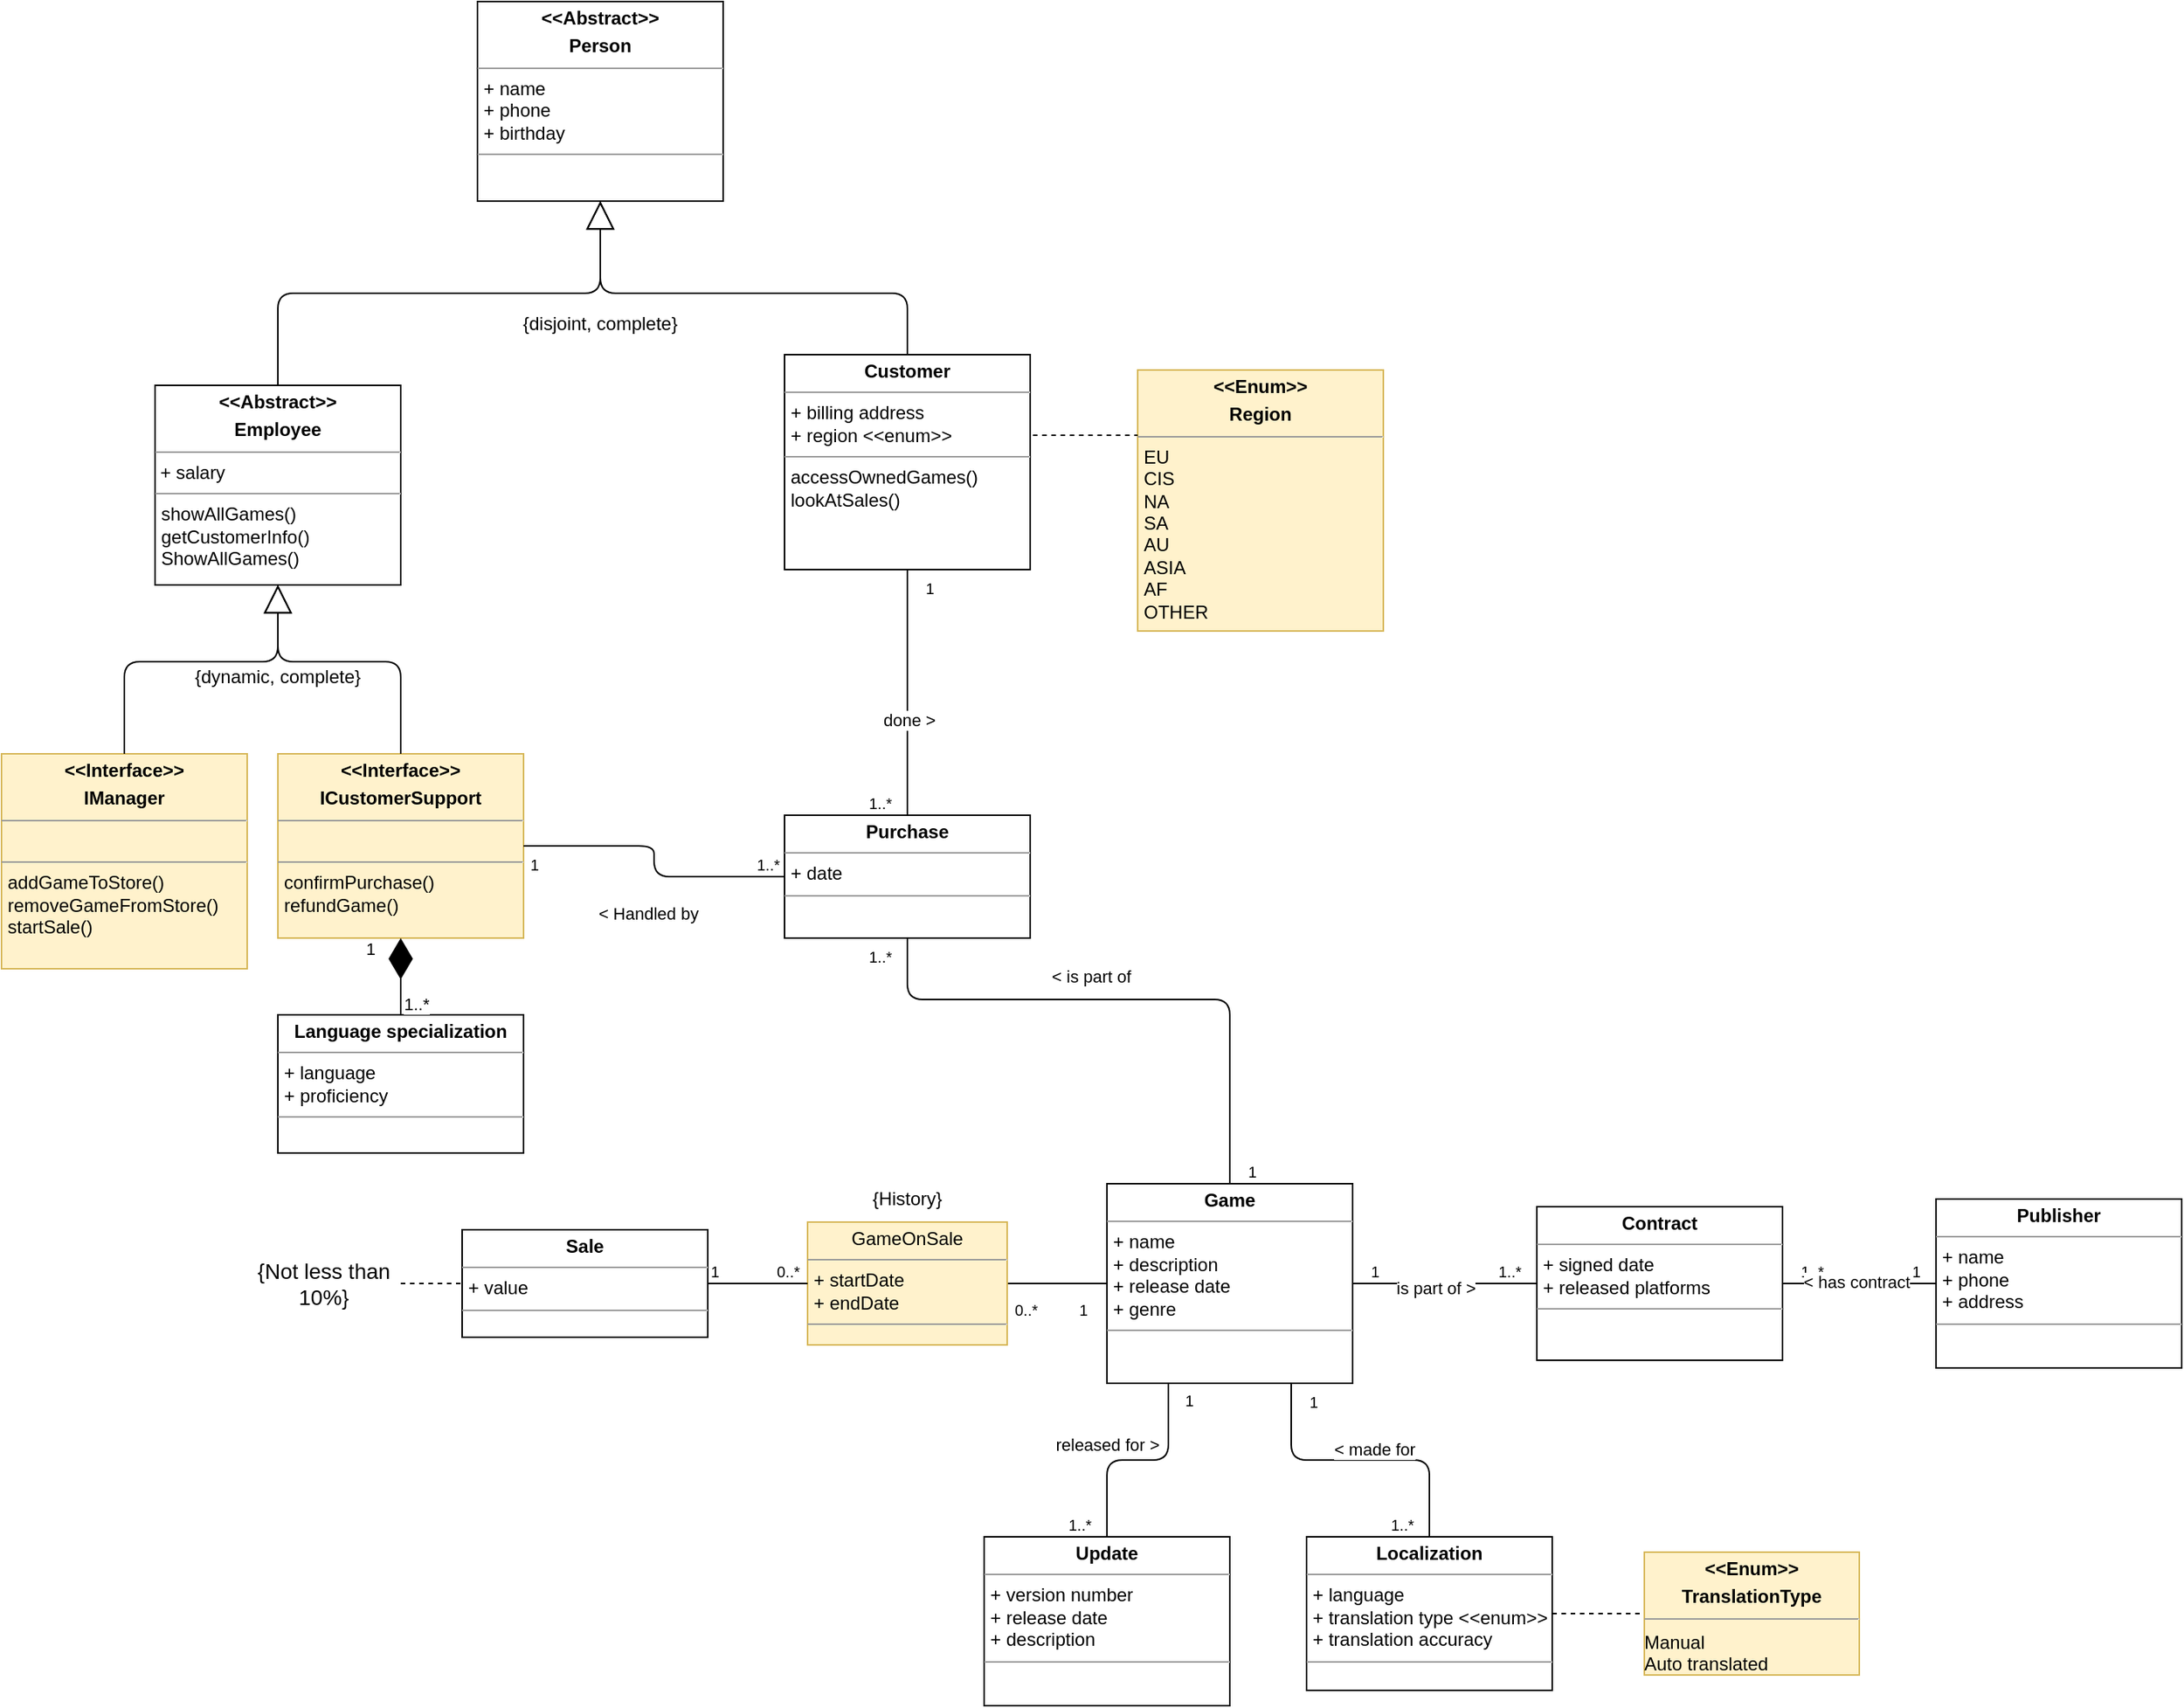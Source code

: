 <mxfile version="13.2.4" type="device" pages="4"><diagram id="7zTMk7gzY75FaHCAwiW1" name="Page-1"><mxGraphModel dx="2347" dy="1828" grid="1" gridSize="10" guides="1" tooltips="1" connect="1" arrows="1" fold="1" page="1" pageScale="1" pageWidth="850" pageHeight="1100" math="0" shadow="0"><root><mxCell id="0"/><mxCell id="1" parent="0"/><mxCell id="VbmOvjXwfbucUHMFfEOh-1" value="&lt;p style=&quot;margin: 0px ; margin-top: 4px ; text-align: center&quot;&gt;&lt;b&gt;&amp;lt;&amp;lt;Abstract&amp;gt;&amp;gt;&lt;/b&gt;&lt;/p&gt;&lt;p style=&quot;margin: 0px ; margin-top: 4px ; text-align: center&quot;&gt;&lt;b&gt;Employee&lt;/b&gt;&lt;/p&gt;&lt;hr size=&quot;1&quot;&gt;&lt;p style=&quot;margin: 0px ; margin-left: 4px&quot;&gt;&lt;/p&gt;&amp;nbsp;+ salary&lt;br&gt;&lt;hr size=&quot;1&quot;&gt;&lt;p style=&quot;margin: 0px ; margin-left: 4px&quot;&gt;showAllGames()&lt;/p&gt;&lt;p style=&quot;margin: 0px 0px 0px 4px&quot;&gt;getCustomerInfo()&lt;/p&gt;&lt;p style=&quot;margin: 0px 0px 0px 4px&quot;&gt;ShowAllGames()&lt;/p&gt;&lt;p style=&quot;margin: 0px ; margin-left: 4px&quot;&gt;&lt;br&gt;&lt;/p&gt;" style="verticalAlign=top;align=left;overflow=fill;fontSize=12;fontFamily=Helvetica;html=1;" vertex="1" parent="1"><mxGeometry x="-520" y="60" width="160" height="130" as="geometry"/></mxCell><mxCell id="VbmOvjXwfbucUHMFfEOh-2" value="&lt;p style=&quot;margin: 0px ; margin-top: 4px ; text-align: center&quot;&gt;&lt;b&gt;&amp;lt;&amp;lt;Interface&amp;gt;&amp;gt;&lt;/b&gt;&lt;/p&gt;&lt;p style=&quot;margin: 0px ; margin-top: 4px ; text-align: center&quot;&gt;&lt;b&gt;IManager&lt;/b&gt;&lt;/p&gt;&lt;hr size=&quot;1&quot;&gt;&lt;p style=&quot;margin: 0px ; margin-left: 4px&quot;&gt;&lt;br&gt;&lt;/p&gt;&lt;hr size=&quot;1&quot;&gt;&lt;p style=&quot;margin: 0px ; margin-left: 4px&quot;&gt;addGameToStore()&lt;/p&gt;&lt;p style=&quot;margin: 0px ; margin-left: 4px&quot;&gt;removeGameFromStore()&lt;/p&gt;&lt;p style=&quot;margin: 0px ; margin-left: 4px&quot;&gt;startSale()&lt;/p&gt;" style="verticalAlign=top;align=left;overflow=fill;fontSize=12;fontFamily=Helvetica;html=1;fillColor=#fff2cc;strokeColor=#d6b656;" vertex="1" parent="1"><mxGeometry x="-620" y="300" width="160" height="140" as="geometry"/></mxCell><mxCell id="VbmOvjXwfbucUHMFfEOh-3" value="&lt;p style=&quot;margin: 0px ; margin-top: 4px ; text-align: center&quot;&gt;&lt;b&gt;&amp;lt;&amp;lt;Interface&amp;gt;&amp;gt;&lt;/b&gt;&lt;/p&gt;&lt;p style=&quot;margin: 0px ; margin-top: 4px ; text-align: center&quot;&gt;&lt;b&gt;ICustomerSupport&lt;/b&gt;&lt;/p&gt;&lt;hr size=&quot;1&quot;&gt;&lt;p style=&quot;margin: 0px ; margin-left: 4px&quot;&gt;&lt;br&gt;&lt;/p&gt;&lt;hr size=&quot;1&quot;&gt;&lt;p style=&quot;margin: 0px ; margin-left: 4px&quot;&gt;confirmPurchase()&lt;/p&gt;&lt;p style=&quot;margin: 0px ; margin-left: 4px&quot;&gt;refundGame()&lt;/p&gt;" style="verticalAlign=top;align=left;overflow=fill;fontSize=12;fontFamily=Helvetica;html=1;fillColor=#fff2cc;strokeColor=#d6b656;" vertex="1" parent="1"><mxGeometry x="-440" y="300" width="160" height="120" as="geometry"/></mxCell><mxCell id="VbmOvjXwfbucUHMFfEOh-4" value="&lt;p style=&quot;margin: 0px ; margin-top: 4px ; text-align: center&quot;&gt;&lt;b&gt;Language specialization&lt;/b&gt;&lt;/p&gt;&lt;hr size=&quot;1&quot;&gt;&lt;p style=&quot;margin: 0px ; margin-left: 4px&quot;&gt;+ language&lt;/p&gt;&lt;p style=&quot;margin: 0px ; margin-left: 4px&quot;&gt;+ proficiency&amp;nbsp;&lt;/p&gt;&lt;hr size=&quot;1&quot;&gt;&lt;p style=&quot;margin: 0px ; margin-left: 4px&quot;&gt;&lt;br&gt;&lt;/p&gt;" style="verticalAlign=top;align=left;overflow=fill;fontSize=12;fontFamily=Helvetica;html=1;" vertex="1" parent="1"><mxGeometry x="-440" y="470" width="160" height="90" as="geometry"/></mxCell><mxCell id="VbmOvjXwfbucUHMFfEOh-5" value="&lt;p style=&quot;margin: 0px ; margin-top: 4px ; text-align: center&quot;&gt;&lt;b&gt;Game&lt;/b&gt;&lt;/p&gt;&lt;hr size=&quot;1&quot;&gt;&lt;p style=&quot;margin: 0px ; margin-left: 4px&quot;&gt;+ name&lt;/p&gt;&lt;p style=&quot;margin: 0px ; margin-left: 4px&quot;&gt;+ description&lt;/p&gt;&lt;p style=&quot;margin: 0px ; margin-left: 4px&quot;&gt;+ release date&lt;/p&gt;&lt;p style=&quot;margin: 0px ; margin-left: 4px&quot;&gt;+ genre&lt;/p&gt;&lt;hr size=&quot;1&quot;&gt;&lt;p style=&quot;margin: 0px ; margin-left: 4px&quot;&gt;&lt;br&gt;&lt;/p&gt;" style="verticalAlign=top;align=left;overflow=fill;fontSize=12;fontFamily=Helvetica;html=1;" vertex="1" parent="1"><mxGeometry x="100" y="580" width="160" height="130" as="geometry"/></mxCell><mxCell id="VbmOvjXwfbucUHMFfEOh-6" value="&lt;p style=&quot;margin: 0px ; margin-top: 4px ; text-align: center&quot;&gt;&lt;b&gt;Update&lt;/b&gt;&lt;/p&gt;&lt;hr size=&quot;1&quot;&gt;&lt;p style=&quot;margin: 0px ; margin-left: 4px&quot;&gt;+ version number&lt;/p&gt;&lt;p style=&quot;margin: 0px ; margin-left: 4px&quot;&gt;+ release date&lt;/p&gt;&lt;p style=&quot;margin: 0px ; margin-left: 4px&quot;&gt;+ description&lt;/p&gt;&lt;hr size=&quot;1&quot;&gt;&lt;p style=&quot;margin: 0px ; margin-left: 4px&quot;&gt;&lt;br&gt;&lt;/p&gt;" style="verticalAlign=top;align=left;overflow=fill;fontSize=12;fontFamily=Helvetica;html=1;" vertex="1" parent="1"><mxGeometry x="20" y="810" width="160" height="110" as="geometry"/></mxCell><mxCell id="VbmOvjXwfbucUHMFfEOh-7" value="&lt;p style=&quot;margin: 0px ; margin-top: 4px ; text-align: center&quot;&gt;&lt;b&gt;Contract&lt;/b&gt;&lt;/p&gt;&lt;hr size=&quot;1&quot;&gt;&lt;p style=&quot;margin: 0px ; margin-left: 4px&quot;&gt;+ signed date&lt;/p&gt;&lt;p style=&quot;margin: 0px ; margin-left: 4px&quot;&gt;+ released platforms&lt;/p&gt;&lt;hr size=&quot;1&quot;&gt;&lt;p style=&quot;margin: 0px ; margin-left: 4px&quot;&gt;&lt;br&gt;&lt;/p&gt;" style="verticalAlign=top;align=left;overflow=fill;fontSize=12;fontFamily=Helvetica;html=1;" vertex="1" parent="1"><mxGeometry x="380" y="595" width="160" height="100" as="geometry"/></mxCell><mxCell id="VbmOvjXwfbucUHMFfEOh-8" value="&lt;p style=&quot;margin: 0px ; margin-top: 4px ; text-align: center&quot;&gt;&lt;b&gt;Localization&lt;/b&gt;&lt;/p&gt;&lt;hr size=&quot;1&quot;&gt;&lt;p style=&quot;margin: 0px ; margin-left: 4px&quot;&gt;+ language&lt;/p&gt;&lt;p style=&quot;margin: 0px ; margin-left: 4px&quot;&gt;+ translation type &amp;lt;&amp;lt;enum&amp;gt;&amp;gt;&lt;/p&gt;&lt;p style=&quot;margin: 0px ; margin-left: 4px&quot;&gt;+ translation accuracy&lt;/p&gt;&lt;hr size=&quot;1&quot;&gt;&lt;p style=&quot;margin: 0px ; margin-left: 4px&quot;&gt;&lt;br&gt;&lt;/p&gt;" style="verticalAlign=top;align=left;overflow=fill;fontSize=12;fontFamily=Helvetica;html=1;" vertex="1" parent="1"><mxGeometry x="230" y="810" width="160" height="100" as="geometry"/></mxCell><mxCell id="VbmOvjXwfbucUHMFfEOh-9" value="&lt;p style=&quot;margin: 0px ; margin-top: 4px ; text-align: center&quot;&gt;&lt;b&gt;&amp;lt;&amp;lt;Abstract&amp;gt;&amp;gt;&lt;/b&gt;&lt;/p&gt;&lt;p style=&quot;margin: 0px ; margin-top: 4px ; text-align: center&quot;&gt;&lt;b&gt;Person&lt;/b&gt;&lt;/p&gt;&lt;hr size=&quot;1&quot;&gt;&lt;p style=&quot;margin: 0px 0px 0px 4px&quot;&gt;+ name&lt;/p&gt;&lt;p style=&quot;margin: 0px 0px 0px 4px&quot;&gt;+ phone&lt;/p&gt;&lt;p style=&quot;margin: 0px 0px 0px 4px&quot;&gt;+ birthday&lt;/p&gt;&lt;hr size=&quot;1&quot;&gt;&lt;p style=&quot;margin: 0px ; margin-left: 4px&quot;&gt;&lt;br&gt;&lt;/p&gt;" style="verticalAlign=top;align=left;overflow=fill;fontSize=12;fontFamily=Helvetica;html=1;" vertex="1" parent="1"><mxGeometry x="-310" y="-190" width="160" height="130" as="geometry"/></mxCell><mxCell id="VbmOvjXwfbucUHMFfEOh-10" value="&lt;p style=&quot;margin: 0px ; margin-top: 4px ; text-align: center&quot;&gt;&lt;b&gt;Customer&lt;/b&gt;&lt;/p&gt;&lt;hr size=&quot;1&quot;&gt;&lt;p style=&quot;margin: 0px ; margin-left: 4px&quot;&gt;+ billing address&lt;/p&gt;&lt;p style=&quot;margin: 0px ; margin-left: 4px&quot;&gt;+ region &amp;lt;&amp;lt;enum&amp;gt;&amp;gt;&lt;/p&gt;&lt;hr size=&quot;1&quot;&gt;&lt;p style=&quot;margin: 0px ; margin-left: 4px&quot;&gt;accessOwnedGames()&lt;/p&gt;&lt;p style=&quot;margin: 0px ; margin-left: 4px&quot;&gt;lookAtSales()&lt;/p&gt;&lt;p style=&quot;margin: 0px ; margin-left: 4px&quot;&gt;&lt;br&gt;&lt;/p&gt;" style="verticalAlign=top;align=left;overflow=fill;fontSize=12;fontFamily=Helvetica;html=1;" vertex="1" parent="1"><mxGeometry x="-110" y="40" width="160" height="140" as="geometry"/></mxCell><mxCell id="VbmOvjXwfbucUHMFfEOh-11" value="&lt;p style=&quot;margin: 0px ; margin-top: 4px ; text-align: center&quot;&gt;&lt;b&gt;Purchase&lt;/b&gt;&lt;/p&gt;&lt;hr size=&quot;1&quot;&gt;&lt;p style=&quot;margin: 0px ; margin-left: 4px&quot;&gt;+ date&lt;/p&gt;&lt;hr size=&quot;1&quot;&gt;&lt;p style=&quot;margin: 0px ; margin-left: 4px&quot;&gt;&lt;br&gt;&lt;/p&gt;" style="verticalAlign=top;align=left;overflow=fill;fontSize=12;fontFamily=Helvetica;html=1;" vertex="1" parent="1"><mxGeometry x="-110" y="340" width="160" height="80" as="geometry"/></mxCell><mxCell id="VbmOvjXwfbucUHMFfEOh-12" value="" style="endArrow=none;html=1;edgeStyle=orthogonalEdgeStyle;exitX=0.75;exitY=1;exitDx=0;exitDy=0;entryX=0.5;entryY=0;entryDx=0;entryDy=0;" edge="1" parent="1" source="VbmOvjXwfbucUHMFfEOh-5" target="VbmOvjXwfbucUHMFfEOh-8"><mxGeometry relative="1" as="geometry"><mxPoint x="690" y="390" as="sourcePoint"/><mxPoint x="690" y="605" as="targetPoint"/></mxGeometry></mxCell><mxCell id="VbmOvjXwfbucUHMFfEOh-13" value="1" style="resizable=0;html=1;align=left;verticalAlign=bottom;labelBackgroundColor=#ffffff;fontSize=10;" connectable="0" vertex="1" parent="VbmOvjXwfbucUHMFfEOh-12"><mxGeometry x="-1" relative="1" as="geometry"><mxPoint x="10" y="20" as="offset"/></mxGeometry></mxCell><mxCell id="VbmOvjXwfbucUHMFfEOh-14" value="1..*" style="resizable=0;html=1;align=right;verticalAlign=bottom;labelBackgroundColor=#ffffff;fontSize=10;" connectable="0" vertex="1" parent="VbmOvjXwfbucUHMFfEOh-12"><mxGeometry x="1" relative="1" as="geometry"><mxPoint x="-10" as="offset"/></mxGeometry></mxCell><mxCell id="VbmOvjXwfbucUHMFfEOh-15" value="&amp;lt; made for" style="edgeLabel;html=1;align=center;verticalAlign=middle;resizable=0;points=[];" vertex="1" connectable="0" parent="VbmOvjXwfbucUHMFfEOh-12"><mxGeometry x="0.174" y="1" relative="1" as="geometry"><mxPoint x="-7.5" y="-6.5" as="offset"/></mxGeometry></mxCell><mxCell id="VbmOvjXwfbucUHMFfEOh-16" value="" style="endArrow=none;html=1;edgeStyle=orthogonalEdgeStyle;exitX=0.25;exitY=1;exitDx=0;exitDy=0;entryX=0.5;entryY=0;entryDx=0;entryDy=0;" edge="1" parent="1" source="VbmOvjXwfbucUHMFfEOh-5" target="VbmOvjXwfbucUHMFfEOh-6"><mxGeometry relative="1" as="geometry"><mxPoint x="590.64" y="391.04" as="sourcePoint"/><mxPoint x="520" y="470" as="targetPoint"/></mxGeometry></mxCell><mxCell id="VbmOvjXwfbucUHMFfEOh-17" value="1" style="resizable=0;html=1;align=left;verticalAlign=bottom;labelBackgroundColor=#ffffff;fontSize=10;" connectable="0" vertex="1" parent="VbmOvjXwfbucUHMFfEOh-16"><mxGeometry x="-1" relative="1" as="geometry"><mxPoint x="9.36" y="19.28" as="offset"/></mxGeometry></mxCell><mxCell id="VbmOvjXwfbucUHMFfEOh-18" value="1..*" style="resizable=0;html=1;align=right;verticalAlign=bottom;labelBackgroundColor=#ffffff;fontSize=10;" connectable="0" vertex="1" parent="VbmOvjXwfbucUHMFfEOh-16"><mxGeometry x="1" relative="1" as="geometry"><mxPoint x="-10" as="offset"/></mxGeometry></mxCell><mxCell id="VbmOvjXwfbucUHMFfEOh-19" value="released for &amp;gt;" style="edgeLabel;html=1;align=center;verticalAlign=middle;resizable=0;points=[];" vertex="1" connectable="0" parent="VbmOvjXwfbucUHMFfEOh-16"><mxGeometry x="-0.513" y="-29" relative="1" as="geometry"><mxPoint x="-11" y="6.0" as="offset"/></mxGeometry></mxCell><mxCell id="VbmOvjXwfbucUHMFfEOh-20" value="" style="endArrow=none;html=1;edgeStyle=orthogonalEdgeStyle;exitX=1;exitY=0.5;exitDx=0;exitDy=0;entryX=0;entryY=0.5;entryDx=0;entryDy=0;" edge="1" parent="1" source="VbmOvjXwfbucUHMFfEOh-5" target="VbmOvjXwfbucUHMFfEOh-7"><mxGeometry relative="1" as="geometry"><mxPoint x="730" y="325" as="sourcePoint"/><mxPoint x="270" y="680" as="targetPoint"/></mxGeometry></mxCell><mxCell id="VbmOvjXwfbucUHMFfEOh-21" value="1" style="resizable=0;html=1;align=left;verticalAlign=bottom;labelBackgroundColor=#ffffff;fontSize=10;" connectable="0" vertex="1" parent="VbmOvjXwfbucUHMFfEOh-20"><mxGeometry x="-1" relative="1" as="geometry"><mxPoint x="10" as="offset"/></mxGeometry></mxCell><mxCell id="VbmOvjXwfbucUHMFfEOh-22" value="1..*" style="resizable=0;html=1;align=right;verticalAlign=bottom;labelBackgroundColor=#ffffff;fontSize=10;" connectable="0" vertex="1" parent="VbmOvjXwfbucUHMFfEOh-20"><mxGeometry x="1" relative="1" as="geometry"><mxPoint x="-10" as="offset"/></mxGeometry></mxCell><mxCell id="VbmOvjXwfbucUHMFfEOh-23" value="is part of &amp;gt;" style="edgeLabel;html=1;align=center;verticalAlign=middle;resizable=0;points=[];" vertex="1" connectable="0" parent="VbmOvjXwfbucUHMFfEOh-20"><mxGeometry x="-0.257" y="-3" relative="1" as="geometry"><mxPoint x="9" as="offset"/></mxGeometry></mxCell><mxCell id="VbmOvjXwfbucUHMFfEOh-24" value="" style="endArrow=none;html=1;edgeStyle=orthogonalEdgeStyle;exitX=1;exitY=0.5;exitDx=0;exitDy=0;entryX=0;entryY=0.5;entryDx=0;entryDy=0;" edge="1" parent="1" source="VbmOvjXwfbucUHMFfEOh-7" target="VbmOvjXwfbucUHMFfEOh-60"><mxGeometry relative="1" as="geometry"><mxPoint x="970" y="325" as="sourcePoint"/><mxPoint x="640" y="650" as="targetPoint"/></mxGeometry></mxCell><mxCell id="VbmOvjXwfbucUHMFfEOh-25" value="1..*" style="resizable=0;html=1;align=left;verticalAlign=bottom;labelBackgroundColor=#ffffff;fontSize=10;" connectable="0" vertex="1" parent="VbmOvjXwfbucUHMFfEOh-24"><mxGeometry x="-1" relative="1" as="geometry"><mxPoint x="10" as="offset"/></mxGeometry></mxCell><mxCell id="VbmOvjXwfbucUHMFfEOh-26" value="1" style="resizable=0;html=1;align=right;verticalAlign=bottom;labelBackgroundColor=#ffffff;fontSize=10;" connectable="0" vertex="1" parent="VbmOvjXwfbucUHMFfEOh-24"><mxGeometry x="1" relative="1" as="geometry"><mxPoint x="-10" as="offset"/></mxGeometry></mxCell><mxCell id="VbmOvjXwfbucUHMFfEOh-27" value="&amp;lt; has contract" style="edgeLabel;html=1;align=center;verticalAlign=middle;resizable=0;points=[];" vertex="1" connectable="0" parent="VbmOvjXwfbucUHMFfEOh-24"><mxGeometry x="0.268" y="1" relative="1" as="geometry"><mxPoint x="-16" as="offset"/></mxGeometry></mxCell><mxCell id="VbmOvjXwfbucUHMFfEOh-28" value="" style="endArrow=block;endSize=16;endFill=0;html=1;exitX=0.5;exitY=0;exitDx=0;exitDy=0;entryX=0.5;entryY=1;entryDx=0;entryDy=0;" edge="1" parent="1" source="VbmOvjXwfbucUHMFfEOh-2" target="VbmOvjXwfbucUHMFfEOh-1"><mxGeometry width="160" relative="1" as="geometry"><mxPoint x="-30" y="450" as="sourcePoint"/><mxPoint x="-30" y="255" as="targetPoint"/><Array as="points"><mxPoint x="-540" y="240"/><mxPoint x="-440" y="240"/></Array></mxGeometry></mxCell><mxCell id="VbmOvjXwfbucUHMFfEOh-29" value="" style="endArrow=block;endSize=16;endFill=0;html=1;exitX=0.5;exitY=0;exitDx=0;exitDy=0;entryX=0.5;entryY=1;entryDx=0;entryDy=0;" edge="1" parent="1" source="VbmOvjXwfbucUHMFfEOh-3" target="VbmOvjXwfbucUHMFfEOh-1"><mxGeometry width="160" relative="1" as="geometry"><mxPoint x="-20" y="460" as="sourcePoint"/><mxPoint x="-20" y="265" as="targetPoint"/><Array as="points"><mxPoint x="-360" y="240"/><mxPoint x="-440" y="240"/></Array></mxGeometry></mxCell><mxCell id="VbmOvjXwfbucUHMFfEOh-30" value="" style="endArrow=diamondThin;endFill=1;endSize=24;html=1;exitX=0.5;exitY=0;exitDx=0;exitDy=0;entryX=0.5;entryY=1;entryDx=0;entryDy=0;" edge="1" parent="1" source="VbmOvjXwfbucUHMFfEOh-4" target="VbmOvjXwfbucUHMFfEOh-3"><mxGeometry width="160" relative="1" as="geometry"><mxPoint x="100" y="660" as="sourcePoint"/><mxPoint x="100" y="540" as="targetPoint"/></mxGeometry></mxCell><mxCell id="VbmOvjXwfbucUHMFfEOh-31" value="1" style="edgeLabel;html=1;align=center;verticalAlign=middle;resizable=0;points=[];" vertex="1" connectable="0" parent="VbmOvjXwfbucUHMFfEOh-30"><mxGeometry x="0.355" relative="1" as="geometry"><mxPoint x="-20" y="-8.86" as="offset"/></mxGeometry></mxCell><mxCell id="VbmOvjXwfbucUHMFfEOh-32" value="1..*" style="edgeLabel;html=1;align=center;verticalAlign=middle;resizable=0;points=[];" vertex="1" connectable="0" parent="VbmOvjXwfbucUHMFfEOh-30"><mxGeometry x="-0.759" y="1" relative="1" as="geometry"><mxPoint x="11" y="-1.43" as="offset"/></mxGeometry></mxCell><mxCell id="VbmOvjXwfbucUHMFfEOh-33" value="" style="endArrow=block;endSize=16;endFill=0;html=1;exitX=0.5;exitY=0;exitDx=0;exitDy=0;entryX=0.5;entryY=1;entryDx=0;entryDy=0;" edge="1" parent="1" source="VbmOvjXwfbucUHMFfEOh-1" target="VbmOvjXwfbucUHMFfEOh-9"><mxGeometry width="160" relative="1" as="geometry"><mxPoint x="-420.0" y="310" as="sourcePoint"/><mxPoint x="-500.0" y="180" as="targetPoint"/><Array as="points"><mxPoint x="-440"/><mxPoint x="-230"/></Array></mxGeometry></mxCell><mxCell id="VbmOvjXwfbucUHMFfEOh-34" value="" style="endArrow=block;endSize=16;endFill=0;html=1;exitX=0.5;exitY=0;exitDx=0;exitDy=0;entryX=0.5;entryY=1;entryDx=0;entryDy=0;" edge="1" parent="1" source="VbmOvjXwfbucUHMFfEOh-10" target="VbmOvjXwfbucUHMFfEOh-9"><mxGeometry width="160" relative="1" as="geometry"><mxPoint x="-500.0" y="70" as="sourcePoint"/><mxPoint x="-220" y="-50" as="targetPoint"/><Array as="points"><mxPoint x="-30"/><mxPoint x="-230"/></Array></mxGeometry></mxCell><mxCell id="VbmOvjXwfbucUHMFfEOh-35" value="" style="endArrow=none;html=1;edgeStyle=orthogonalEdgeStyle;exitX=0.5;exitY=1;exitDx=0;exitDy=0;entryX=0.5;entryY=0;entryDx=0;entryDy=0;" edge="1" parent="1" source="VbmOvjXwfbucUHMFfEOh-10" target="VbmOvjXwfbucUHMFfEOh-11"><mxGeometry relative="1" as="geometry"><mxPoint x="580" y="230" as="sourcePoint"/><mxPoint x="30" y="210" as="targetPoint"/></mxGeometry></mxCell><mxCell id="VbmOvjXwfbucUHMFfEOh-36" value="1" style="resizable=0;html=1;align=left;verticalAlign=bottom;labelBackgroundColor=#ffffff;fontSize=10;" connectable="0" vertex="1" parent="VbmOvjXwfbucUHMFfEOh-35"><mxGeometry x="-1" relative="1" as="geometry"><mxPoint x="10" y="20" as="offset"/></mxGeometry></mxCell><mxCell id="VbmOvjXwfbucUHMFfEOh-37" value="1..*" style="resizable=0;html=1;align=right;verticalAlign=bottom;labelBackgroundColor=#ffffff;fontSize=10;" connectable="0" vertex="1" parent="VbmOvjXwfbucUHMFfEOh-35"><mxGeometry x="1" relative="1" as="geometry"><mxPoint x="-10" as="offset"/></mxGeometry></mxCell><mxCell id="VbmOvjXwfbucUHMFfEOh-38" value="done &amp;gt;" style="edgeLabel;html=1;align=center;verticalAlign=middle;resizable=0;points=[];" vertex="1" connectable="0" parent="VbmOvjXwfbucUHMFfEOh-35"><mxGeometry x="0.226" y="1" relative="1" as="geometry"><mxPoint as="offset"/></mxGeometry></mxCell><mxCell id="VbmOvjXwfbucUHMFfEOh-39" value="" style="endArrow=none;html=1;edgeStyle=orthogonalEdgeStyle;exitX=0.5;exitY=0;exitDx=0;exitDy=0;entryX=0.5;entryY=1;entryDx=0;entryDy=0;" edge="1" parent="1" source="VbmOvjXwfbucUHMFfEOh-5" target="VbmOvjXwfbucUHMFfEOh-11"><mxGeometry relative="1" as="geometry"><mxPoint x="40" y="320" as="sourcePoint"/><mxPoint x="40" y="400" as="targetPoint"/><Array as="points"><mxPoint x="180" y="460"/><mxPoint x="-30" y="460"/></Array></mxGeometry></mxCell><mxCell id="VbmOvjXwfbucUHMFfEOh-40" value="1" style="resizable=0;html=1;align=left;verticalAlign=bottom;labelBackgroundColor=#ffffff;fontSize=10;" connectable="0" vertex="1" parent="VbmOvjXwfbucUHMFfEOh-39"><mxGeometry x="-1" relative="1" as="geometry"><mxPoint x="10" as="offset"/></mxGeometry></mxCell><mxCell id="VbmOvjXwfbucUHMFfEOh-41" value="1..*" style="resizable=0;html=1;align=right;verticalAlign=bottom;labelBackgroundColor=#ffffff;fontSize=10;" connectable="0" vertex="1" parent="VbmOvjXwfbucUHMFfEOh-39"><mxGeometry x="1" relative="1" as="geometry"><mxPoint x="-10" y="20.59" as="offset"/></mxGeometry></mxCell><mxCell id="VbmOvjXwfbucUHMFfEOh-42" value="&amp;lt; is part of&amp;nbsp;" style="edgeLabel;html=1;align=center;verticalAlign=middle;resizable=0;points=[];" vertex="1" connectable="0" parent="VbmOvjXwfbucUHMFfEOh-39"><mxGeometry x="-0.202" relative="1" as="geometry"><mxPoint x="-62" y="-15" as="offset"/></mxGeometry></mxCell><mxCell id="VbmOvjXwfbucUHMFfEOh-43" value="" style="endArrow=none;html=1;edgeStyle=orthogonalEdgeStyle;exitX=0;exitY=0.5;exitDx=0;exitDy=0;entryX=1;entryY=0.5;entryDx=0;entryDy=0;" edge="1" parent="1" source="VbmOvjXwfbucUHMFfEOh-11" target="VbmOvjXwfbucUHMFfEOh-3"><mxGeometry relative="1" as="geometry"><mxPoint x="40" y="430" as="sourcePoint"/><mxPoint x="-210" y="300" as="targetPoint"/></mxGeometry></mxCell><mxCell id="VbmOvjXwfbucUHMFfEOh-44" value="1..*" style="resizable=0;html=1;align=left;verticalAlign=bottom;labelBackgroundColor=#ffffff;fontSize=10;" connectable="0" vertex="1" parent="VbmOvjXwfbucUHMFfEOh-43"><mxGeometry x="-1" relative="1" as="geometry"><mxPoint x="-20" as="offset"/></mxGeometry></mxCell><mxCell id="VbmOvjXwfbucUHMFfEOh-45" value="1" style="resizable=0;html=1;align=right;verticalAlign=bottom;labelBackgroundColor=#ffffff;fontSize=10;" connectable="0" vertex="1" parent="VbmOvjXwfbucUHMFfEOh-43"><mxGeometry x="1" relative="1" as="geometry"><mxPoint x="10" y="20.59" as="offset"/></mxGeometry></mxCell><mxCell id="VbmOvjXwfbucUHMFfEOh-46" value="&amp;lt; Handled by" style="edgeLabel;html=1;align=center;verticalAlign=middle;resizable=0;points=[];" vertex="1" connectable="0" parent="VbmOvjXwfbucUHMFfEOh-43"><mxGeometry x="-0.2" y="12" relative="1" as="geometry"><mxPoint x="-13" y="12" as="offset"/></mxGeometry></mxCell><mxCell id="VbmOvjXwfbucUHMFfEOh-47" value="&lt;p style=&quot;margin: 0px ; margin-top: 4px ; text-align: center&quot;&gt;&lt;b&gt;Sale&lt;/b&gt;&lt;/p&gt;&lt;hr size=&quot;1&quot;&gt;&lt;p style=&quot;margin: 0px ; margin-left: 4px&quot;&gt;&lt;span&gt;+ value&lt;/span&gt;&lt;br&gt;&lt;/p&gt;&lt;hr size=&quot;1&quot;&gt;&lt;p style=&quot;margin: 0px ; margin-left: 4px&quot;&gt;&lt;br&gt;&lt;/p&gt;" style="verticalAlign=top;align=left;overflow=fill;fontSize=12;fontFamily=Helvetica;html=1;" vertex="1" parent="1"><mxGeometry x="-320" y="610" width="160" height="70" as="geometry"/></mxCell><mxCell id="VbmOvjXwfbucUHMFfEOh-48" value="" style="endArrow=none;html=1;edgeStyle=orthogonalEdgeStyle;exitX=0;exitY=0.5;exitDx=0;exitDy=0;entryX=1;entryY=0.5;entryDx=0;entryDy=0;" edge="1" parent="1" source="VbmOvjXwfbucUHMFfEOh-5" target="VbmOvjXwfbucUHMFfEOh-52"><mxGeometry relative="1" as="geometry"><mxPoint x="110" y="720" as="sourcePoint"/><mxPoint x="50" y="660" as="targetPoint"/></mxGeometry></mxCell><mxCell id="VbmOvjXwfbucUHMFfEOh-49" value="1" style="resizable=0;html=1;align=left;verticalAlign=bottom;labelBackgroundColor=#ffffff;fontSize=10;" connectable="0" vertex="1" parent="VbmOvjXwfbucUHMFfEOh-48"><mxGeometry x="-1" relative="1" as="geometry"><mxPoint x="-20" y="25" as="offset"/></mxGeometry></mxCell><mxCell id="VbmOvjXwfbucUHMFfEOh-50" value="0..*" style="resizable=0;html=1;align=right;verticalAlign=bottom;labelBackgroundColor=#ffffff;fontSize=10;" connectable="0" vertex="1" parent="VbmOvjXwfbucUHMFfEOh-48"><mxGeometry x="1" relative="1" as="geometry"><mxPoint x="20.59" y="25" as="offset"/></mxGeometry></mxCell><mxCell id="VbmOvjXwfbucUHMFfEOh-52" value="&lt;p style=&quot;margin: 0px ; margin-top: 4px ; text-align: center&quot;&gt;GameOnSale&lt;/p&gt;&lt;hr size=&quot;1&quot;&gt;&lt;p style=&quot;margin: 0px ; margin-left: 4px&quot;&gt;&lt;span&gt;+ startDate&lt;/span&gt;&lt;br&gt;&lt;/p&gt;&lt;p style=&quot;margin: 0px ; margin-left: 4px&quot;&gt;&lt;span&gt;+ endDate&lt;/span&gt;&lt;/p&gt;&lt;hr size=&quot;1&quot;&gt;&lt;p style=&quot;margin: 0px ; margin-left: 4px&quot;&gt;&lt;br&gt;&lt;/p&gt;" style="verticalAlign=top;align=left;overflow=fill;fontSize=12;fontFamily=Helvetica;html=1;fillColor=#fff2cc;strokeColor=#d6b656;" vertex="1" parent="1"><mxGeometry x="-95" y="605" width="130" height="80" as="geometry"/></mxCell><mxCell id="VbmOvjXwfbucUHMFfEOh-54" value="" style="endArrow=none;dashed=1;html=1;entryX=0;entryY=0.5;entryDx=0;entryDy=0;exitX=1;exitY=0.5;exitDx=0;exitDy=0;" edge="1" parent="1" target="VbmOvjXwfbucUHMFfEOh-47" source="VbmOvjXwfbucUHMFfEOh-55"><mxGeometry width="50" height="50" relative="1" as="geometry"><mxPoint x="-280" y="645" as="sourcePoint"/><mxPoint x="-210" y="710" as="targetPoint"/><Array as="points"><mxPoint x="-330" y="645"/></Array></mxGeometry></mxCell><mxCell id="VbmOvjXwfbucUHMFfEOh-55" value="&lt;font style=&quot;font-size: 14px&quot;&gt;{Not less than 10%}&lt;/font&gt;" style="text;html=1;strokeColor=none;fillColor=none;align=center;verticalAlign=middle;whiteSpace=wrap;rounded=0;" vertex="1" parent="1"><mxGeometry x="-460" y="635" width="100" height="20" as="geometry"/></mxCell><mxCell id="VbmOvjXwfbucUHMFfEOh-56" value="" style="endArrow=none;dashed=1;html=1;entryX=0;entryY=0.5;entryDx=0;entryDy=0;" edge="1" parent="1" target="VbmOvjXwfbucUHMFfEOh-66"><mxGeometry width="50" height="50" relative="1" as="geometry"><mxPoint x="390" y="860" as="sourcePoint"/><mxPoint x="470" y="860" as="targetPoint"/></mxGeometry></mxCell><mxCell id="VbmOvjXwfbucUHMFfEOh-58" value="{dynamic, complete}" style="text;html=1;strokeColor=none;fillColor=none;align=center;verticalAlign=middle;whiteSpace=wrap;rounded=0;" vertex="1" parent="1"><mxGeometry x="-505" y="240" width="130" height="20" as="geometry"/></mxCell><mxCell id="VbmOvjXwfbucUHMFfEOh-59" value="{disjoint, complete}" style="text;html=1;strokeColor=none;fillColor=none;align=center;verticalAlign=middle;whiteSpace=wrap;rounded=0;" vertex="1" parent="1"><mxGeometry x="-295" y="10" width="130" height="20" as="geometry"/></mxCell><mxCell id="VbmOvjXwfbucUHMFfEOh-60" value="&lt;p style=&quot;margin: 0px ; margin-top: 4px ; text-align: center&quot;&gt;&lt;b&gt;Publisher&lt;/b&gt;&lt;/p&gt;&lt;hr size=&quot;1&quot;&gt;&lt;p style=&quot;margin: 0px ; margin-left: 4px&quot;&gt;+ name&lt;/p&gt;&lt;p style=&quot;margin: 0px ; margin-left: 4px&quot;&gt;+ phone&lt;/p&gt;&lt;p style=&quot;margin: 0px ; margin-left: 4px&quot;&gt;+ address&lt;/p&gt;&lt;hr size=&quot;1&quot;&gt;&lt;p style=&quot;margin: 0px ; margin-left: 4px&quot;&gt;&lt;br&gt;&lt;/p&gt;" style="verticalAlign=top;align=left;overflow=fill;fontSize=12;fontFamily=Helvetica;html=1;" vertex="1" parent="1"><mxGeometry x="640" y="590" width="160" height="110" as="geometry"/></mxCell><mxCell id="VbmOvjXwfbucUHMFfEOh-66" value="&lt;p style=&quot;margin: 0px ; margin-top: 4px ; text-align: center&quot;&gt;&lt;b&gt;&amp;lt;&amp;lt;Enum&amp;gt;&amp;gt;&lt;/b&gt;&lt;/p&gt;&lt;p style=&quot;margin: 0px ; margin-top: 4px ; text-align: center&quot;&gt;&lt;b&gt;TranslationType&lt;/b&gt;&lt;/p&gt;&lt;hr size=&quot;1&quot;&gt;&lt;div style=&quot;height: 2px&quot;&gt;&lt;/div&gt;Manual&lt;br&gt;Auto translated" style="verticalAlign=top;align=left;overflow=fill;fontSize=12;fontFamily=Helvetica;html=1;fillColor=#fff2cc;strokeColor=#d6b656;" vertex="1" parent="1"><mxGeometry x="450" y="820" width="140" height="80" as="geometry"/></mxCell><mxCell id="VbmOvjXwfbucUHMFfEOh-68" value="" style="endArrow=none;html=1;edgeStyle=orthogonalEdgeStyle;exitX=1;exitY=0.5;exitDx=0;exitDy=0;entryX=0;entryY=0.5;entryDx=0;entryDy=0;" edge="1" parent="1" source="VbmOvjXwfbucUHMFfEOh-47" target="VbmOvjXwfbucUHMFfEOh-52"><mxGeometry relative="1" as="geometry"><mxPoint x="-160" y="710" as="sourcePoint"/><mxPoint y="710" as="targetPoint"/></mxGeometry></mxCell><mxCell id="VbmOvjXwfbucUHMFfEOh-69" value="1" style="resizable=0;html=1;align=left;verticalAlign=bottom;labelBackgroundColor=#ffffff;fontSize=10;" connectable="0" vertex="1" parent="VbmOvjXwfbucUHMFfEOh-68"><mxGeometry x="-1" relative="1" as="geometry"/></mxCell><mxCell id="VbmOvjXwfbucUHMFfEOh-70" value="0..*" style="resizable=0;html=1;align=right;verticalAlign=bottom;labelBackgroundColor=#ffffff;fontSize=10;" connectable="0" vertex="1" parent="VbmOvjXwfbucUHMFfEOh-68"><mxGeometry x="1" relative="1" as="geometry"><mxPoint x="-5" as="offset"/></mxGeometry></mxCell><mxCell id="VbmOvjXwfbucUHMFfEOh-71" value="{History}" style="text;html=1;strokeColor=none;fillColor=none;align=center;verticalAlign=middle;whiteSpace=wrap;rounded=0;" vertex="1" parent="1"><mxGeometry x="-50" y="580" width="40" height="20" as="geometry"/></mxCell><mxCell id="VbmOvjXwfbucUHMFfEOh-72" value="&lt;p style=&quot;margin: 0px ; margin-top: 4px ; text-align: center&quot;&gt;&lt;b&gt;&amp;lt;&amp;lt;Enum&amp;gt;&amp;gt;&lt;/b&gt;&lt;/p&gt;&lt;p style=&quot;margin: 0px ; margin-top: 4px ; text-align: center&quot;&gt;&lt;b&gt;Region&lt;/b&gt;&lt;/p&gt;&lt;hr size=&quot;1&quot;&gt;&lt;p style=&quot;margin: 0px ; margin-left: 4px&quot;&gt;EU&lt;/p&gt;&lt;p style=&quot;margin: 0px ; margin-left: 4px&quot;&gt;CIS&lt;/p&gt;&lt;p style=&quot;margin: 0px ; margin-left: 4px&quot;&gt;NA&lt;/p&gt;&lt;p style=&quot;margin: 0px ; margin-left: 4px&quot;&gt;SA&lt;/p&gt;&lt;p style=&quot;margin: 0px ; margin-left: 4px&quot;&gt;AU&lt;/p&gt;&lt;p style=&quot;margin: 0px ; margin-left: 4px&quot;&gt;ASIA&lt;/p&gt;&lt;p style=&quot;margin: 0px ; margin-left: 4px&quot;&gt;AF&lt;/p&gt;&lt;p style=&quot;margin: 0px ; margin-left: 4px&quot;&gt;OTHER&lt;/p&gt;&lt;p style=&quot;margin: 0px ; margin-left: 4px&quot;&gt;&lt;br&gt;&lt;/p&gt;" style="verticalAlign=top;align=left;overflow=fill;fontSize=12;fontFamily=Helvetica;html=1;fillColor=#fff2cc;strokeColor=#d6b656;" vertex="1" parent="1"><mxGeometry x="120" y="50" width="160" height="170" as="geometry"/></mxCell><mxCell id="VbmOvjXwfbucUHMFfEOh-76" value="" style="endArrow=none;dashed=1;html=1;entryX=0;entryY=0.25;entryDx=0;entryDy=0;exitX=1.011;exitY=0.375;exitDx=0;exitDy=0;exitPerimeter=0;" edge="1" parent="1" source="VbmOvjXwfbucUHMFfEOh-10" target="VbmOvjXwfbucUHMFfEOh-72"><mxGeometry width="50" height="50" relative="1" as="geometry"><mxPoint x="70" y="150" as="sourcePoint"/><mxPoint x="130" y="150" as="targetPoint"/></mxGeometry></mxCell></root></mxGraphModel></diagram><diagram id="9FHnFksQPVFI6ImmtB_1" name="Page-2"><mxGraphModel dx="1283" dy="689" grid="1" gridSize="10" guides="1" tooltips="1" connect="1" arrows="1" fold="1" page="1" pageScale="1" pageWidth="850" pageHeight="1100" math="0" shadow="0"><root><mxCell id="rtBGdyVeyablPLDZVeXm-0"/><mxCell id="rtBGdyVeyablPLDZVeXm-1" parent="rtBGdyVeyablPLDZVeXm-0"/><mxCell id="rtBGdyVeyablPLDZVeXm-2" value="Customer" style="shape=umlActor;verticalLabelPosition=bottom;labelBackgroundColor=#ffffff;verticalAlign=top;html=1;outlineConnect=0;" vertex="1" parent="rtBGdyVeyablPLDZVeXm-1"><mxGeometry x="60" y="440" width="30" height="60" as="geometry"/></mxCell><mxCell id="rtBGdyVeyablPLDZVeXm-3" value="Log in" style="ellipse;whiteSpace=wrap;html=1;" vertex="1" parent="rtBGdyVeyablPLDZVeXm-1"><mxGeometry x="160" y="290" width="120" height="80" as="geometry"/></mxCell><mxCell id="rtBGdyVeyablPLDZVeXm-4" value="Access list of stored games" style="ellipse;whiteSpace=wrap;html=1;" vertex="1" parent="rtBGdyVeyablPLDZVeXm-1"><mxGeometry x="160" y="400" width="120" height="80" as="geometry"/></mxCell><mxCell id="rtBGdyVeyablPLDZVeXm-5" value="Buy a game" style="ellipse;whiteSpace=wrap;html=1;" vertex="1" parent="rtBGdyVeyablPLDZVeXm-1"><mxGeometry x="160" y="510" width="120" height="80" as="geometry"/></mxCell><mxCell id="rtBGdyVeyablPLDZVeXm-6" value="Look at available sales" style="ellipse;whiteSpace=wrap;html=1;" vertex="1" parent="rtBGdyVeyablPLDZVeXm-1"><mxGeometry x="160" y="620" width="120" height="80" as="geometry"/></mxCell><mxCell id="rtBGdyVeyablPLDZVeXm-7" value="Customer support" style="shape=umlActor;verticalLabelPosition=bottom;labelBackgroundColor=#ffffff;verticalAlign=top;html=1;outlineConnect=0;" vertex="1" parent="rtBGdyVeyablPLDZVeXm-1"><mxGeometry x="720" y="600" width="30" height="60" as="geometry"/></mxCell><mxCell id="rtBGdyVeyablPLDZVeXm-8" value="Employee" style="shape=umlActor;verticalLabelPosition=bottom;labelBackgroundColor=#ffffff;verticalAlign=top;html=1;outlineConnect=0;" vertex="1" parent="rtBGdyVeyablPLDZVeXm-1"><mxGeometry x="720" y="290" width="30" height="60" as="geometry"/></mxCell><mxCell id="rtBGdyVeyablPLDZVeXm-9" value="Log in" style="ellipse;whiteSpace=wrap;html=1;" vertex="1" parent="rtBGdyVeyablPLDZVeXm-1"><mxGeometry x="510" y="190" width="120" height="80" as="geometry"/></mxCell><mxCell id="rtBGdyVeyablPLDZVeXm-10" value="Access list of all available games" style="ellipse;whiteSpace=wrap;html=1;" vertex="1" parent="rtBGdyVeyablPLDZVeXm-1"><mxGeometry x="510" y="280" width="120" height="80" as="geometry"/></mxCell><mxCell id="rtBGdyVeyablPLDZVeXm-11" value="Access information about customer" style="ellipse;whiteSpace=wrap;html=1;" vertex="1" parent="rtBGdyVeyablPLDZVeXm-1"><mxGeometry x="510" y="370" width="120" height="80" as="geometry"/></mxCell><mxCell id="rtBGdyVeyablPLDZVeXm-12" value="Reply to customer requests" style="ellipse;whiteSpace=wrap;html=1;" vertex="1" parent="rtBGdyVeyablPLDZVeXm-1"><mxGeometry x="540" y="580" width="120" height="80" as="geometry"/></mxCell><mxCell id="rtBGdyVeyablPLDZVeXm-13" value="Request refund of a game" style="ellipse;whiteSpace=wrap;html=1;" vertex="1" parent="rtBGdyVeyablPLDZVeXm-1"><mxGeometry x="360" y="400" width="120" height="80" as="geometry"/></mxCell><mxCell id="rtBGdyVeyablPLDZVeXm-14" style="edgeStyle=orthogonalEdgeStyle;rounded=0;orthogonalLoop=1;jettySize=auto;html=1;exitX=0.5;exitY=1;exitDx=0;exitDy=0;" edge="1" parent="rtBGdyVeyablPLDZVeXm-1" source="rtBGdyVeyablPLDZVeXm-11" target="rtBGdyVeyablPLDZVeXm-11"><mxGeometry relative="1" as="geometry"/></mxCell><mxCell id="rtBGdyVeyablPLDZVeXm-15" value="&amp;lt;&amp;lt;extends&amp;gt;&amp;gt;" style="endArrow=open;endSize=12;dashed=1;html=1;exitX=0;exitY=0.5;exitDx=0;exitDy=0;entryX=1;entryY=0.5;entryDx=0;entryDy=0;" edge="1" parent="rtBGdyVeyablPLDZVeXm-1" source="rtBGdyVeyablPLDZVeXm-13" target="rtBGdyVeyablPLDZVeXm-4"><mxGeometry width="160" relative="1" as="geometry"><mxPoint x="330" y="520" as="sourcePoint"/><mxPoint x="490" y="520" as="targetPoint"/></mxGeometry></mxCell><mxCell id="rtBGdyVeyablPLDZVeXm-16" value="" style="endArrow=none;html=1;entryX=0;entryY=0.333;entryDx=0;entryDy=0;entryPerimeter=0;exitX=1;exitY=0.5;exitDx=0;exitDy=0;" edge="1" parent="rtBGdyVeyablPLDZVeXm-1" source="rtBGdyVeyablPLDZVeXm-9" target="rtBGdyVeyablPLDZVeXm-8"><mxGeometry width="50" height="50" relative="1" as="geometry"><mxPoint x="670" y="440" as="sourcePoint"/><mxPoint x="720" y="390" as="targetPoint"/></mxGeometry></mxCell><mxCell id="rtBGdyVeyablPLDZVeXm-17" value="" style="endArrow=none;html=1;entryX=0;entryY=0.333;entryDx=0;entryDy=0;entryPerimeter=0;exitX=1;exitY=0.5;exitDx=0;exitDy=0;" edge="1" parent="rtBGdyVeyablPLDZVeXm-1" source="rtBGdyVeyablPLDZVeXm-10" target="rtBGdyVeyablPLDZVeXm-8"><mxGeometry width="50" height="50" relative="1" as="geometry"><mxPoint x="640" y="370" as="sourcePoint"/><mxPoint x="690" y="320" as="targetPoint"/></mxGeometry></mxCell><mxCell id="rtBGdyVeyablPLDZVeXm-18" value="" style="endArrow=none;html=1;exitX=1;exitY=0.5;exitDx=0;exitDy=0;" edge="1" parent="rtBGdyVeyablPLDZVeXm-1" source="rtBGdyVeyablPLDZVeXm-11"><mxGeometry width="50" height="50" relative="1" as="geometry"><mxPoint x="650" y="400" as="sourcePoint"/><mxPoint x="720" y="310" as="targetPoint"/></mxGeometry></mxCell><mxCell id="rtBGdyVeyablPLDZVeXm-19" value="" style="endArrow=none;html=1;entryX=0;entryY=0.333;entryDx=0;entryDy=0;entryPerimeter=0;exitX=1;exitY=0.5;exitDx=0;exitDy=0;" edge="1" parent="rtBGdyVeyablPLDZVeXm-1" source="rtBGdyVeyablPLDZVeXm-12" target="rtBGdyVeyablPLDZVeXm-7"><mxGeometry width="50" height="50" relative="1" as="geometry"><mxPoint x="660" y="480" as="sourcePoint"/><mxPoint x="710" y="430" as="targetPoint"/></mxGeometry></mxCell><mxCell id="rtBGdyVeyablPLDZVeXm-20" value="" style="endArrow=classic;html=1;exitX=0.5;exitY=0;exitDx=0;exitDy=0;exitPerimeter=0;" edge="1" parent="rtBGdyVeyablPLDZVeXm-1" source="rtBGdyVeyablPLDZVeXm-7" target="rtBGdyVeyablPLDZVeXm-8"><mxGeometry width="50" height="50" relative="1" as="geometry"><mxPoint x="680" y="510" as="sourcePoint"/><mxPoint x="730" y="460" as="targetPoint"/></mxGeometry></mxCell><mxCell id="rtBGdyVeyablPLDZVeXm-21" value="Refund a game" style="ellipse;whiteSpace=wrap;html=1;" vertex="1" parent="rtBGdyVeyablPLDZVeXm-1"><mxGeometry x="340" y="520" width="120" height="80" as="geometry"/></mxCell><mxCell id="rtBGdyVeyablPLDZVeXm-22" value="&amp;lt;&amp;lt;extends&amp;gt;&amp;gt;" style="endArrow=open;endSize=12;dashed=1;html=1;exitX=1;exitY=0.5;exitDx=0;exitDy=0;entryX=0;entryY=0;entryDx=0;entryDy=0;" edge="1" parent="rtBGdyVeyablPLDZVeXm-1" source="rtBGdyVeyablPLDZVeXm-21" target="rtBGdyVeyablPLDZVeXm-12"><mxGeometry width="160" relative="1" as="geometry"><mxPoint x="300.0" y="530" as="sourcePoint"/><mxPoint x="220.0" y="530" as="targetPoint"/></mxGeometry></mxCell><mxCell id="rtBGdyVeyablPLDZVeXm-23" value="Confirm the purchase" style="ellipse;whiteSpace=wrap;html=1;" vertex="1" parent="rtBGdyVeyablPLDZVeXm-1"><mxGeometry x="340" y="630" width="120" height="80" as="geometry"/></mxCell><mxCell id="rtBGdyVeyablPLDZVeXm-24" value="&amp;lt;&amp;lt;extends&amp;gt;&amp;gt;" style="endArrow=open;endSize=12;dashed=1;html=1;exitX=1;exitY=0.5;exitDx=0;exitDy=0;entryX=0;entryY=1;entryDx=0;entryDy=0;" edge="1" parent="rtBGdyVeyablPLDZVeXm-1" source="rtBGdyVeyablPLDZVeXm-23" target="rtBGdyVeyablPLDZVeXm-12"><mxGeometry width="160" relative="1" as="geometry"><mxPoint x="470.0" y="550" as="sourcePoint"/><mxPoint x="587.574" y="601.716" as="targetPoint"/></mxGeometry></mxCell><mxCell id="rtBGdyVeyablPLDZVeXm-25" value="" style="endArrow=none;html=1;entryX=0;entryY=0.5;entryDx=0;entryDy=0;exitX=1;exitY=0.333;exitDx=0;exitDy=0;exitPerimeter=0;" edge="1" parent="rtBGdyVeyablPLDZVeXm-1" source="rtBGdyVeyablPLDZVeXm-2" target="rtBGdyVeyablPLDZVeXm-4"><mxGeometry width="50" height="50" relative="1" as="geometry"><mxPoint x="80" y="590" as="sourcePoint"/><mxPoint x="130" y="540" as="targetPoint"/></mxGeometry></mxCell><mxCell id="rtBGdyVeyablPLDZVeXm-26" value="" style="endArrow=none;html=1;entryX=0;entryY=0.5;entryDx=0;entryDy=0;exitX=1;exitY=0.333;exitDx=0;exitDy=0;exitPerimeter=0;" edge="1" parent="rtBGdyVeyablPLDZVeXm-1" source="rtBGdyVeyablPLDZVeXm-2" target="rtBGdyVeyablPLDZVeXm-3"><mxGeometry width="50" height="50" relative="1" as="geometry"><mxPoint x="100" y="410" as="sourcePoint"/><mxPoint x="150" y="360" as="targetPoint"/></mxGeometry></mxCell><mxCell id="rtBGdyVeyablPLDZVeXm-27" value="" style="endArrow=none;html=1;entryX=0;entryY=0.5;entryDx=0;entryDy=0;exitX=1;exitY=0.333;exitDx=0;exitDy=0;exitPerimeter=0;" edge="1" parent="rtBGdyVeyablPLDZVeXm-1" source="rtBGdyVeyablPLDZVeXm-2" target="rtBGdyVeyablPLDZVeXm-5"><mxGeometry width="50" height="50" relative="1" as="geometry"><mxPoint x="90" y="630" as="sourcePoint"/><mxPoint x="140" y="580" as="targetPoint"/></mxGeometry></mxCell><mxCell id="rtBGdyVeyablPLDZVeXm-28" value="" style="endArrow=none;html=1;entryX=0;entryY=0.5;entryDx=0;entryDy=0;exitX=1;exitY=0.333;exitDx=0;exitDy=0;exitPerimeter=0;" edge="1" parent="rtBGdyVeyablPLDZVeXm-1" source="rtBGdyVeyablPLDZVeXm-2" target="rtBGdyVeyablPLDZVeXm-6"><mxGeometry width="50" height="50" relative="1" as="geometry"><mxPoint x="80" y="660" as="sourcePoint"/><mxPoint x="130" y="610" as="targetPoint"/></mxGeometry></mxCell><mxCell id="rtBGdyVeyablPLDZVeXm-29" value="" style="endArrow=classic;html=1;entryX=1;entryY=0.333;entryDx=0;entryDy=0;entryPerimeter=0;exitX=1;exitY=0.333;exitDx=0;exitDy=0;exitPerimeter=0;" edge="1" parent="rtBGdyVeyablPLDZVeXm-1" source="rtBGdyVeyablPLDZVeXm-30" target="rtBGdyVeyablPLDZVeXm-8"><mxGeometry width="50" height="50" relative="1" as="geometry"><mxPoint x="780" y="780" as="sourcePoint"/><mxPoint x="890" y="440" as="targetPoint"/><Array as="points"><mxPoint x="800" y="790"/><mxPoint x="800" y="310"/></Array></mxGeometry></mxCell><mxCell id="rtBGdyVeyablPLDZVeXm-30" value="Manager" style="shape=umlActor;verticalLabelPosition=bottom;labelBackgroundColor=#ffffff;verticalAlign=top;html=1;outlineConnect=0;" vertex="1" parent="rtBGdyVeyablPLDZVeXm-1"><mxGeometry x="720" y="770" width="30" height="60" as="geometry"/></mxCell><mxCell id="rtBGdyVeyablPLDZVeXm-31" value="Contact a publisher" style="ellipse;whiteSpace=wrap;html=1;" vertex="1" parent="rtBGdyVeyablPLDZVeXm-1"><mxGeometry x="540" y="740" width="120" height="80" as="geometry"/></mxCell><mxCell id="rtBGdyVeyablPLDZVeXm-32" value="&amp;lt;&amp;lt;extends&amp;gt;&amp;gt;" style="endArrow=open;endSize=12;dashed=1;html=1;entryX=0;entryY=0.5;entryDx=0;entryDy=0;exitX=1;exitY=0.5;exitDx=0;exitDy=0;" edge="1" parent="rtBGdyVeyablPLDZVeXm-1" source="rtBGdyVeyablPLDZVeXm-33" target="rtBGdyVeyablPLDZVeXm-31"><mxGeometry width="160" relative="1" as="geometry"><mxPoint x="430" y="780" as="sourcePoint"/><mxPoint x="420" y="780" as="targetPoint"/></mxGeometry></mxCell><mxCell id="rtBGdyVeyablPLDZVeXm-33" value="Add new game to the store" style="ellipse;whiteSpace=wrap;html=1;" vertex="1" parent="rtBGdyVeyablPLDZVeXm-1"><mxGeometry x="330" y="740" width="120" height="80" as="geometry"/></mxCell><mxCell id="rtBGdyVeyablPLDZVeXm-34" value="Start a sale" style="ellipse;whiteSpace=wrap;html=1;" vertex="1" parent="rtBGdyVeyablPLDZVeXm-1"><mxGeometry x="540" y="930" width="120" height="80" as="geometry"/></mxCell><mxCell id="rtBGdyVeyablPLDZVeXm-35" value="Remove game from the store" style="ellipse;whiteSpace=wrap;html=1;" vertex="1" parent="rtBGdyVeyablPLDZVeXm-1"><mxGeometry x="540" y="830" width="120" height="80" as="geometry"/></mxCell><mxCell id="rtBGdyVeyablPLDZVeXm-36" value="Notify a publisher" style="ellipse;whiteSpace=wrap;html=1;" vertex="1" parent="rtBGdyVeyablPLDZVeXm-1"><mxGeometry x="330" y="830" width="120" height="80" as="geometry"/></mxCell><mxCell id="rtBGdyVeyablPLDZVeXm-37" value="&amp;lt;&amp;lt;includes&amp;gt;&amp;gt;" style="endArrow=open;endSize=12;dashed=1;html=1;entryX=1;entryY=0.5;entryDx=0;entryDy=0;exitX=0;exitY=0.5;exitDx=0;exitDy=0;" edge="1" parent="rtBGdyVeyablPLDZVeXm-1" source="rtBGdyVeyablPLDZVeXm-35" target="rtBGdyVeyablPLDZVeXm-36"><mxGeometry width="160" relative="1" as="geometry"><mxPoint x="460" y="790.0" as="sourcePoint"/><mxPoint x="550" y="790.0" as="targetPoint"/></mxGeometry></mxCell><mxCell id="rtBGdyVeyablPLDZVeXm-38" value="" style="endArrow=none;html=1;entryX=0;entryY=0.333;entryDx=0;entryDy=0;entryPerimeter=0;exitX=1;exitY=0.5;exitDx=0;exitDy=0;" edge="1" parent="rtBGdyVeyablPLDZVeXm-1" source="rtBGdyVeyablPLDZVeXm-31" target="rtBGdyVeyablPLDZVeXm-30"><mxGeometry width="50" height="50" relative="1" as="geometry"><mxPoint x="670" y="770" as="sourcePoint"/><mxPoint x="720" y="720" as="targetPoint"/></mxGeometry></mxCell><mxCell id="rtBGdyVeyablPLDZVeXm-39" value="" style="endArrow=none;html=1;entryX=0;entryY=0.333;entryDx=0;entryDy=0;entryPerimeter=0;exitX=1;exitY=0.5;exitDx=0;exitDy=0;" edge="1" parent="rtBGdyVeyablPLDZVeXm-1" source="rtBGdyVeyablPLDZVeXm-35" target="rtBGdyVeyablPLDZVeXm-30"><mxGeometry width="50" height="50" relative="1" as="geometry"><mxPoint x="620" y="930" as="sourcePoint"/><mxPoint x="670" y="880" as="targetPoint"/></mxGeometry></mxCell><mxCell id="rtBGdyVeyablPLDZVeXm-40" value="" style="endArrow=none;html=1;entryX=0;entryY=0.333;entryDx=0;entryDy=0;entryPerimeter=0;exitX=1;exitY=0.5;exitDx=0;exitDy=0;" edge="1" parent="rtBGdyVeyablPLDZVeXm-1" source="rtBGdyVeyablPLDZVeXm-34" target="rtBGdyVeyablPLDZVeXm-30"><mxGeometry width="50" height="50" relative="1" as="geometry"><mxPoint x="680" y="920" as="sourcePoint"/><mxPoint x="730" y="870" as="targetPoint"/></mxGeometry></mxCell><mxCell id="rtBGdyVeyablPLDZVeXm-41" value="Game store" style="shape=umlFrame;whiteSpace=wrap;html=1;" vertex="1" parent="rtBGdyVeyablPLDZVeXm-1"><mxGeometry x="120" y="150" width="580" height="920" as="geometry"/></mxCell><mxCell id="rtBGdyVeyablPLDZVeXm-42" value="&amp;lt;&amp;lt;Abstract&amp;gt;&amp;gt;" style="text;html=1;strokeColor=none;fillColor=none;align=center;verticalAlign=middle;whiteSpace=wrap;rounded=0;" vertex="1" parent="rtBGdyVeyablPLDZVeXm-1"><mxGeometry x="715" y="270" width="40" height="20" as="geometry"/></mxCell></root></mxGraphModel></diagram><diagram id="7D_CRVQ-VbfETfkGQKSG" name="Page-3"><mxGraphModel dx="1796" dy="874" grid="1" gridSize="10" guides="1" tooltips="1" connect="1" arrows="1" fold="1" page="1" pageScale="1" pageWidth="850" pageHeight="1100" math="0" shadow="0"><root><mxCell id="FV6zjAMxL2EdZC4Kbm9J-0"/><mxCell id="FV6zjAMxL2EdZC4Kbm9J-1" parent="FV6zjAMxL2EdZC4Kbm9J-0"/><mxCell id="rvb5X3fxAvDhnCqth6pI-12" value="Customer" style="swimlane;whiteSpace=wrap" vertex="1" parent="FV6zjAMxL2EdZC4Kbm9J-1"><mxGeometry x="120" y="60" width="280" height="1020" as="geometry"/></mxCell><mxCell id="FV6zjAMxL2EdZC4Kbm9J-2" value="" style="ellipse;html=1;shape=startState;fillColor=#000000;strokeColor=#ff0000;" vertex="1" parent="rvb5X3fxAvDhnCqth6pI-12"><mxGeometry x="110" y="50" width="30" height="30" as="geometry"/></mxCell><mxCell id="dvZIgWIFUKStTNAWqljp-0" value="Add game to the cart" style="rounded=1;whiteSpace=wrap;html=1;arcSize=40;fontColor=#000000;fillColor=#ffffc0;strokeColor=#ff0000;" vertex="1" parent="rvb5X3fxAvDhnCqth6pI-12"><mxGeometry x="65" y="130" width="120" height="40" as="geometry"/></mxCell><mxCell id="FV6zjAMxL2EdZC4Kbm9J-3" value="" style="edgeStyle=orthogonalEdgeStyle;html=1;verticalAlign=bottom;endArrow=open;endSize=8;strokeColor=#ff0000;entryX=0.5;entryY=0;entryDx=0;entryDy=0;" edge="1" source="FV6zjAMxL2EdZC4Kbm9J-2" parent="rvb5X3fxAvDhnCqth6pI-12" target="dvZIgWIFUKStTNAWqljp-0"><mxGeometry relative="1" as="geometry"><mxPoint x="105" y="50" as="targetPoint"/></mxGeometry></mxCell><mxCell id="rvb5X3fxAvDhnCqth6pI-32" value="Choose to pay for the cart" style="rounded=1;whiteSpace=wrap;html=1;arcSize=40;fontColor=#000000;fillColor=#ffffc0;strokeColor=#ff0000;" vertex="1" parent="rvb5X3fxAvDhnCqth6pI-12"><mxGeometry x="65" y="230" width="120" height="40" as="geometry"/></mxCell><mxCell id="dvZIgWIFUKStTNAWqljp-1" value="" style="edgeStyle=orthogonalEdgeStyle;html=1;verticalAlign=bottom;endArrow=open;endSize=8;strokeColor=#ff0000;entryX=0.5;entryY=0;entryDx=0;entryDy=0;" edge="1" source="dvZIgWIFUKStTNAWqljp-0" parent="rvb5X3fxAvDhnCqth6pI-12" target="rvb5X3fxAvDhnCqth6pI-32"><mxGeometry relative="1" as="geometry"><mxPoint x="125" y="220" as="targetPoint"/></mxGeometry></mxCell><mxCell id="rvb5X3fxAvDhnCqth6pI-36" value="Fill the form" style="rounded=1;whiteSpace=wrap;html=1;arcSize=40;fontColor=#000000;fillColor=#ffffc0;strokeColor=#ff0000;" vertex="1" parent="rvb5X3fxAvDhnCqth6pI-12"><mxGeometry x="65" y="330" width="120" height="40" as="geometry"/></mxCell><mxCell id="rvb5X3fxAvDhnCqth6pI-37" value="" style="edgeStyle=orthogonalEdgeStyle;html=1;verticalAlign=bottom;endArrow=open;endSize=8;strokeColor=#ff0000;entryX=0.5;entryY=0;entryDx=0;entryDy=0;" edge="1" source="rvb5X3fxAvDhnCqth6pI-36" parent="rvb5X3fxAvDhnCqth6pI-12" target="rvb5X3fxAvDhnCqth6pI-38"><mxGeometry relative="1" as="geometry"><mxPoint x="125" y="410" as="targetPoint"/></mxGeometry></mxCell><mxCell id="rvb5X3fxAvDhnCqth6pI-38" value="Choose to proceed with payment" style="rounded=1;whiteSpace=wrap;html=1;arcSize=40;fontColor=#000000;fillColor=#ffffc0;strokeColor=#ff0000;" vertex="1" parent="rvb5X3fxAvDhnCqth6pI-12"><mxGeometry x="65" y="400" width="120" height="40" as="geometry"/></mxCell><mxCell id="rvb5X3fxAvDhnCqth6pI-42" value="Fill the form" style="rounded=1;whiteSpace=wrap;html=1;arcSize=40;fontColor=#000000;fillColor=#ffffc0;strokeColor=#ff0000;" vertex="1" parent="rvb5X3fxAvDhnCqth6pI-12"><mxGeometry x="65" y="510" width="120" height="40" as="geometry"/></mxCell><mxCell id="rvb5X3fxAvDhnCqth6pI-43" value="" style="edgeStyle=orthogonalEdgeStyle;html=1;verticalAlign=bottom;endArrow=open;endSize=8;strokeColor=#ff0000;entryX=0.5;entryY=0;entryDx=0;entryDy=0;" edge="1" source="rvb5X3fxAvDhnCqth6pI-42" parent="rvb5X3fxAvDhnCqth6pI-12" target="rvb5X3fxAvDhnCqth6pI-44"><mxGeometry relative="1" as="geometry"><mxPoint x="140" y="580" as="targetPoint"/></mxGeometry></mxCell><mxCell id="rvb5X3fxAvDhnCqth6pI-44" value="Choose to finish the payment" style="rounded=1;whiteSpace=wrap;html=1;arcSize=40;fontColor=#000000;fillColor=#ffffc0;strokeColor=#ff0000;" vertex="1" parent="rvb5X3fxAvDhnCqth6pI-12"><mxGeometry x="65" y="590" width="120" height="40" as="geometry"/></mxCell><mxCell id="rvb5X3fxAvDhnCqth6pI-48" value="Confirm the data" style="rounded=1;whiteSpace=wrap;html=1;arcSize=40;fontColor=#000000;fillColor=#ffffc0;strokeColor=#ff0000;" vertex="1" parent="rvb5X3fxAvDhnCqth6pI-12"><mxGeometry x="65" y="700" width="120" height="40" as="geometry"/></mxCell><mxCell id="rvb5X3fxAvDhnCqth6pI-24" value="Application" style="swimlane;whiteSpace=wrap;startSize=23;" vertex="1" parent="FV6zjAMxL2EdZC4Kbm9J-1"><mxGeometry x="400" y="60" width="280" height="1020" as="geometry"/></mxCell><mxCell id="rvb5X3fxAvDhnCqth6pI-34" value="Ask for necessary personal information" style="rounded=1;whiteSpace=wrap;html=1;arcSize=40;fontColor=#000000;fillColor=#ffffc0;strokeColor=#ff0000;" vertex="1" parent="rvb5X3fxAvDhnCqth6pI-24"><mxGeometry x="80" y="260" width="120" height="40" as="geometry"/></mxCell><mxCell id="rvb5X3fxAvDhnCqth6pI-40" value="Ask for credit card information" style="rounded=1;whiteSpace=wrap;html=1;arcSize=40;fontColor=#000000;fillColor=#ffffc0;strokeColor=#ff0000;" vertex="1" parent="rvb5X3fxAvDhnCqth6pI-24"><mxGeometry x="80" y="430" width="120" height="40" as="geometry"/></mxCell><mxCell id="rvb5X3fxAvDhnCqth6pI-46" value="Show the dialog that shows customer information for confirmation" style="rounded=1;whiteSpace=wrap;html=1;arcSize=40;fontColor=#000000;fillColor=#ffffc0;strokeColor=#ff0000;" vertex="1" parent="rvb5X3fxAvDhnCqth6pI-24"><mxGeometry x="75" y="610" width="130" height="60" as="geometry"/></mxCell><mxCell id="rvb5X3fxAvDhnCqth6pI-50" value="Send purchase order" style="rounded=1;whiteSpace=wrap;html=1;arcSize=40;fontColor=#000000;fillColor=#ffffc0;strokeColor=#ff0000;" vertex="1" parent="rvb5X3fxAvDhnCqth6pI-24"><mxGeometry x="80" y="750" width="120" height="40" as="geometry"/></mxCell><mxCell id="rvb5X3fxAvDhnCqth6pI-56" value="Show order status" style="rounded=1;whiteSpace=wrap;html=1;arcSize=40;fontColor=#000000;fillColor=#ffffc0;strokeColor=#ff0000;" vertex="1" parent="rvb5X3fxAvDhnCqth6pI-24"><mxGeometry x="80" y="860" width="120" height="40" as="geometry"/></mxCell><mxCell id="rvb5X3fxAvDhnCqth6pI-57" value="" style="edgeStyle=orthogonalEdgeStyle;html=1;verticalAlign=bottom;endArrow=open;endSize=8;strokeColor=#ff0000;entryX=0.5;entryY=0;entryDx=0;entryDy=0;" edge="1" source="rvb5X3fxAvDhnCqth6pI-56" parent="rvb5X3fxAvDhnCqth6pI-24" target="rvb5X3fxAvDhnCqth6pI-58"><mxGeometry relative="1" as="geometry"><mxPoint x="140" y="1030" as="targetPoint"/></mxGeometry></mxCell><mxCell id="rvb5X3fxAvDhnCqth6pI-58" value="" style="ellipse;html=1;shape=endState;fillColor=#000000;strokeColor=#ff0000;" vertex="1" parent="rvb5X3fxAvDhnCqth6pI-24"><mxGeometry x="125" y="940" width="30" height="30" as="geometry"/></mxCell><mxCell id="rvb5X3fxAvDhnCqth6pI-28" value="Customer support" style="swimlane;whiteSpace=wrap" vertex="1" parent="FV6zjAMxL2EdZC4Kbm9J-1"><mxGeometry x="680" y="60" width="280" height="1020" as="geometry"/></mxCell><mxCell id="rvb5X3fxAvDhnCqth6pI-54" value="USE CASE&lt;br&gt;&quot;Confirm purcase&quot;" style="rounded=1;whiteSpace=wrap;html=1;arcSize=40;fontColor=#000000;fillColor=#ffffc0;strokeColor=#ff0000;" vertex="1" parent="rvb5X3fxAvDhnCqth6pI-28"><mxGeometry x="80" y="810" width="120" height="40" as="geometry"/></mxCell><mxCell id="rvb5X3fxAvDhnCqth6pI-33" value="" style="edgeStyle=orthogonalEdgeStyle;html=1;verticalAlign=bottom;endArrow=open;endSize=8;strokeColor=#ff0000;entryX=0;entryY=0.5;entryDx=0;entryDy=0;" edge="1" source="rvb5X3fxAvDhnCqth6pI-32" parent="FV6zjAMxL2EdZC4Kbm9J-1" target="rvb5X3fxAvDhnCqth6pI-34"><mxGeometry relative="1" as="geometry"><mxPoint x="470" y="360" as="targetPoint"/></mxGeometry></mxCell><mxCell id="rvb5X3fxAvDhnCqth6pI-35" value="" style="edgeStyle=orthogonalEdgeStyle;html=1;verticalAlign=bottom;endArrow=open;endSize=8;strokeColor=#ff0000;entryX=1;entryY=0.5;entryDx=0;entryDy=0;exitX=0.5;exitY=1;exitDx=0;exitDy=0;" edge="1" source="rvb5X3fxAvDhnCqth6pI-34" parent="FV6zjAMxL2EdZC4Kbm9J-1" target="rvb5X3fxAvDhnCqth6pI-36"><mxGeometry relative="1" as="geometry"><mxPoint x="540" y="420" as="targetPoint"/></mxGeometry></mxCell><mxCell id="rvb5X3fxAvDhnCqth6pI-39" value="" style="edgeStyle=orthogonalEdgeStyle;html=1;verticalAlign=bottom;endArrow=open;endSize=8;strokeColor=#ff0000;entryX=0;entryY=0.5;entryDx=0;entryDy=0;" edge="1" source="rvb5X3fxAvDhnCqth6pI-38" parent="FV6zjAMxL2EdZC4Kbm9J-1" target="rvb5X3fxAvDhnCqth6pI-40"><mxGeometry relative="1" as="geometry"><mxPoint x="245" y="580" as="targetPoint"/></mxGeometry></mxCell><mxCell id="rvb5X3fxAvDhnCqth6pI-41" value="" style="edgeStyle=orthogonalEdgeStyle;html=1;verticalAlign=bottom;endArrow=open;endSize=8;strokeColor=#ff0000;entryX=1;entryY=0.5;entryDx=0;entryDy=0;exitX=0.5;exitY=1;exitDx=0;exitDy=0;" edge="1" source="rvb5X3fxAvDhnCqth6pI-40" parent="FV6zjAMxL2EdZC4Kbm9J-1" target="rvb5X3fxAvDhnCqth6pI-42"><mxGeometry relative="1" as="geometry"><mxPoint x="540" y="570" as="targetPoint"/></mxGeometry></mxCell><mxCell id="rvb5X3fxAvDhnCqth6pI-45" value="" style="edgeStyle=orthogonalEdgeStyle;html=1;verticalAlign=bottom;endArrow=open;endSize=8;strokeColor=#ff0000;entryX=0;entryY=0.5;entryDx=0;entryDy=0;" edge="1" source="rvb5X3fxAvDhnCqth6pI-44" parent="FV6zjAMxL2EdZC4Kbm9J-1" target="rvb5X3fxAvDhnCqth6pI-46"><mxGeometry relative="1" as="geometry"><mxPoint x="450" y="700" as="targetPoint"/></mxGeometry></mxCell><mxCell id="rvb5X3fxAvDhnCqth6pI-47" value="" style="edgeStyle=orthogonalEdgeStyle;html=1;verticalAlign=bottom;endArrow=open;endSize=8;strokeColor=#ff0000;entryX=1;entryY=0.5;entryDx=0;entryDy=0;exitX=0.5;exitY=1;exitDx=0;exitDy=0;" edge="1" source="rvb5X3fxAvDhnCqth6pI-46" parent="FV6zjAMxL2EdZC4Kbm9J-1" target="rvb5X3fxAvDhnCqth6pI-48"><mxGeometry relative="1" as="geometry"><mxPoint x="540" y="770" as="targetPoint"/></mxGeometry></mxCell><mxCell id="rvb5X3fxAvDhnCqth6pI-49" value="" style="edgeStyle=orthogonalEdgeStyle;html=1;verticalAlign=bottom;endArrow=open;endSize=8;strokeColor=#ff0000;entryX=0;entryY=0.5;entryDx=0;entryDy=0;exitX=0.5;exitY=1;exitDx=0;exitDy=0;" edge="1" source="rvb5X3fxAvDhnCqth6pI-48" parent="FV6zjAMxL2EdZC4Kbm9J-1" target="rvb5X3fxAvDhnCqth6pI-50"><mxGeometry relative="1" as="geometry"><mxPoint x="245" y="870" as="targetPoint"/></mxGeometry></mxCell><mxCell id="rvb5X3fxAvDhnCqth6pI-51" value="" style="edgeStyle=orthogonalEdgeStyle;html=1;verticalAlign=bottom;endArrow=open;endSize=8;strokeColor=#ff0000;entryX=0.5;entryY=0;entryDx=0;entryDy=0;" edge="1" source="rvb5X3fxAvDhnCqth6pI-50" parent="FV6zjAMxL2EdZC4Kbm9J-1" target="rvb5X3fxAvDhnCqth6pI-54"><mxGeometry relative="1" as="geometry"><mxPoint x="800" y="860" as="targetPoint"/></mxGeometry></mxCell><mxCell id="rvb5X3fxAvDhnCqth6pI-55" value="" style="edgeStyle=orthogonalEdgeStyle;html=1;verticalAlign=bottom;endArrow=open;endSize=8;strokeColor=#ff0000;entryX=1;entryY=0.5;entryDx=0;entryDy=0;" edge="1" source="rvb5X3fxAvDhnCqth6pI-54" parent="FV6zjAMxL2EdZC4Kbm9J-1" target="rvb5X3fxAvDhnCqth6pI-56"><mxGeometry relative="1" as="geometry"><mxPoint x="860" y="1000" as="targetPoint"/></mxGeometry></mxCell></root></mxGraphModel></diagram><diagram id="18z3sAcRH_39pbpCf-FM" name="Page-4"><mxGraphModel dx="1283" dy="689" grid="1" gridSize="10" guides="1" tooltips="1" connect="1" arrows="1" fold="1" page="1" pageScale="1" pageWidth="850" pageHeight="1100" math="0" shadow="0"><root><mxCell id="iWsCox2JlxJsrIeXjLa0-0"/><mxCell id="iWsCox2JlxJsrIeXjLa0-1" parent="iWsCox2JlxJsrIeXjLa0-0"/><mxCell id="iWsCox2JlxJsrIeXjLa0-2" value="Author" style="swimlane;whiteSpace=wrap" vertex="1" parent="iWsCox2JlxJsrIeXjLa0-1"><mxGeometry x="170" y="360" width="280" height="1180" as="geometry"/></mxCell><mxCell id="iWsCox2JlxJsrIeXjLa0-3" value="" style="ellipse;html=1;shape=startState;fillColor=#000000;strokeColor=#ff0000;" vertex="1" parent="iWsCox2JlxJsrIeXjLa0-2"><mxGeometry x="125" y="30" width="30" height="30" as="geometry"/></mxCell><mxCell id="iWsCox2JlxJsrIeXjLa0-4" value="" style="edgeStyle=orthogonalEdgeStyle;html=1;verticalAlign=bottom;endArrow=open;endSize=8;strokeColor=#ff0000;" edge="1" parent="iWsCox2JlxJsrIeXjLa0-2" source="iWsCox2JlxJsrIeXjLa0-3" target="iWsCox2JlxJsrIeXjLa0-5"><mxGeometry relative="1" as="geometry"><mxPoint x="140" y="100" as="targetPoint"/></mxGeometry></mxCell><mxCell id="iWsCox2JlxJsrIeXjLa0-5" value="Manuscript Submitted" style="rounded=1;whiteSpace=wrap;html=1;arcSize=40;fontColor=#000000;fillColor=#ffffc0;strokeColor=#ff0000;" vertex="1" parent="iWsCox2JlxJsrIeXjLa0-2"><mxGeometry x="80" y="80.0" width="120" height="40" as="geometry"/></mxCell><mxCell id="iWsCox2JlxJsrIeXjLa0-6" value="" style="edgeStyle=orthogonalEdgeStyle;html=1;verticalAlign=bottom;endArrow=open;endSize=8;strokeColor=#ff0000;" edge="1" parent="iWsCox2JlxJsrIeXjLa0-2" source="iWsCox2JlxJsrIeXjLa0-5"><mxGeometry relative="1" as="geometry"><mxPoint x="140" y="180" as="targetPoint"/></mxGeometry></mxCell><mxCell id="iWsCox2JlxJsrIeXjLa0-7" value="Send for review" style="rounded=1;whiteSpace=wrap;html=1;arcSize=40;fontColor=#000000;fillColor=#ffffc0;strokeColor=#ff0000;" vertex="1" parent="iWsCox2JlxJsrIeXjLa0-2"><mxGeometry x="80" y="160" width="120" height="40" as="geometry"/></mxCell><mxCell id="iWsCox2JlxJsrIeXjLa0-8" value="Inform about rejection" style="rounded=1;whiteSpace=wrap;html=1;arcSize=40;fontColor=#000000;fillColor=#ffffc0;strokeColor=#ff0000;" vertex="1" parent="iWsCox2JlxJsrIeXjLa0-2"><mxGeometry x="80" y="240" width="120" height="40" as="geometry"/></mxCell><mxCell id="iWsCox2JlxJsrIeXjLa0-9" value="" style="edgeStyle=orthogonalEdgeStyle;html=1;verticalAlign=bottom;endArrow=open;endSize=8;strokeColor=#ff0000;entryX=0;entryY=0.5;entryDx=0;entryDy=0;" edge="1" parent="iWsCox2JlxJsrIeXjLa0-2" source="iWsCox2JlxJsrIeXjLa0-8" target="iWsCox2JlxJsrIeXjLa0-11"><mxGeometry relative="1" as="geometry"><mxPoint x="140" y="360" as="targetPoint"/><Array as="points"><mxPoint x="140" y="460"/><mxPoint x="60" y="460"/><mxPoint x="60" y="970"/></Array></mxGeometry></mxCell><mxCell id="iWsCox2JlxJsrIeXjLa0-10" value="Introduce changes" style="rounded=1;whiteSpace=wrap;html=1;arcSize=40;fontColor=#000000;fillColor=#ffffc0;strokeColor=#ff0000;" vertex="1" parent="iWsCox2JlxJsrIeXjLa0-2"><mxGeometry x="80" y="580" width="120" height="40" as="geometry"/></mxCell><mxCell id="iWsCox2JlxJsrIeXjLa0-11" value="" style="rhombus;whiteSpace=wrap;html=1;fillColor=#ffffc0;strokeColor=#ff0000;" vertex="1" parent="iWsCox2JlxJsrIeXjLa0-2"><mxGeometry x="100" y="950" width="80" height="40" as="geometry"/></mxCell><mxCell id="iWsCox2JlxJsrIeXjLa0-12" value="" style="edgeStyle=orthogonalEdgeStyle;html=1;verticalAlign=bottom;endArrow=open;endSize=8;strokeColor=#ff0000;exitX=0.5;exitY=1;exitDx=0;exitDy=0;entryX=0.5;entryY=0;entryDx=0;entryDy=0;" edge="1" parent="iWsCox2JlxJsrIeXjLa0-2" source="iWsCox2JlxJsrIeXjLa0-11" target="iWsCox2JlxJsrIeXjLa0-13"><mxGeometry relative="1" as="geometry"><mxPoint x="140" y="1030" as="targetPoint"/><mxPoint x="160" y="1120" as="sourcePoint"/></mxGeometry></mxCell><mxCell id="iWsCox2JlxJsrIeXjLa0-13" value="" style="ellipse;html=1;shape=endState;fillColor=#000000;strokeColor=#ff0000;" vertex="1" parent="iWsCox2JlxJsrIeXjLa0-2"><mxGeometry x="125" y="1040" width="30" height="30" as="geometry"/></mxCell><mxCell id="iWsCox2JlxJsrIeXjLa0-14" value="Reviewer " style="swimlane;whiteSpace=wrap" vertex="1" parent="iWsCox2JlxJsrIeXjLa0-1"><mxGeometry x="450" y="360" width="280" height="1180" as="geometry"/></mxCell><mxCell id="iWsCox2JlxJsrIeXjLa0-15" value="Review the manuscript" style="rounded=1;whiteSpace=wrap;html=1;arcSize=40;fontColor=#000000;fillColor=#ffffc0;strokeColor=#ff0000;" vertex="1" parent="iWsCox2JlxJsrIeXjLa0-14"><mxGeometry x="80" y="160" width="120" height="40" as="geometry"/></mxCell><mxCell id="iWsCox2JlxJsrIeXjLa0-16" value="" style="edgeStyle=orthogonalEdgeStyle;html=1;verticalAlign=bottom;endArrow=open;endSize=8;strokeColor=#ff0000;" edge="1" parent="iWsCox2JlxJsrIeXjLa0-14" source="iWsCox2JlxJsrIeXjLa0-15" target="iWsCox2JlxJsrIeXjLa0-17"><mxGeometry relative="1" as="geometry"><mxPoint x="125" y="260" as="targetPoint"/></mxGeometry></mxCell><mxCell id="iWsCox2JlxJsrIeXjLa0-17" value="" style="rhombus;whiteSpace=wrap;html=1;fillColor=#ffffc0;strokeColor=#ff0000;" vertex="1" parent="iWsCox2JlxJsrIeXjLa0-14"><mxGeometry x="100" y="240" width="80" height="40" as="geometry"/></mxCell><mxCell id="iWsCox2JlxJsrIeXjLa0-18" value="Publishing house" style="swimlane;whiteSpace=wrap" vertex="1" parent="iWsCox2JlxJsrIeXjLa0-1"><mxGeometry x="730" y="360" width="280" height="1180" as="geometry"/></mxCell><mxCell id="iWsCox2JlxJsrIeXjLa0-19" value="Negotiate with the author" style="rounded=1;whiteSpace=wrap;html=1;arcSize=40;fontColor=#000000;fillColor=#ffffc0;strokeColor=#ff0000;" vertex="1" parent="iWsCox2JlxJsrIeXjLa0-18"><mxGeometry x="80" y="240" width="120" height="40" as="geometry"/></mxCell><mxCell id="iWsCox2JlxJsrIeXjLa0-20" value="" style="edgeStyle=orthogonalEdgeStyle;html=1;verticalAlign=bottom;endArrow=open;endSize=8;strokeColor=#ff0000;" edge="1" parent="iWsCox2JlxJsrIeXjLa0-18" source="iWsCox2JlxJsrIeXjLa0-19" target="iWsCox2JlxJsrIeXjLa0-21"><mxGeometry relative="1" as="geometry"><mxPoint x="140" y="340" as="targetPoint"/></mxGeometry></mxCell><mxCell id="iWsCox2JlxJsrIeXjLa0-21" value="Sign contract" style="rounded=1;whiteSpace=wrap;html=1;arcSize=40;fontColor=#000000;fillColor=#ffffc0;strokeColor=#ff0000;" vertex="1" parent="iWsCox2JlxJsrIeXjLa0-18"><mxGeometry x="80" y="310" width="120" height="40" as="geometry"/></mxCell><mxCell id="iWsCox2JlxJsrIeXjLa0-22" value="" style="edgeStyle=orthogonalEdgeStyle;html=1;verticalAlign=bottom;endArrow=open;endSize=8;strokeColor=#ff0000;entryX=0.5;entryY=0;entryDx=0;entryDy=0;" edge="1" parent="iWsCox2JlxJsrIeXjLa0-18" source="iWsCox2JlxJsrIeXjLa0-21" target="iWsCox2JlxJsrIeXjLa0-23"><mxGeometry relative="1" as="geometry"><mxPoint x="140" y="410" as="targetPoint"/></mxGeometry></mxCell><mxCell id="iWsCox2JlxJsrIeXjLa0-23" value="Send for check" style="rounded=1;whiteSpace=wrap;html=1;arcSize=40;fontColor=#000000;fillColor=#ffffc0;strokeColor=#ff0000;" vertex="1" parent="iWsCox2JlxJsrIeXjLa0-18"><mxGeometry x="80" y="380" width="120" height="40" as="geometry"/></mxCell><mxCell id="iWsCox2JlxJsrIeXjLa0-24" value="Print first edition of the book" style="rounded=1;whiteSpace=wrap;html=1;arcSize=40;fontColor=#000000;fillColor=#ffffc0;strokeColor=#ff0000;" vertex="1" parent="iWsCox2JlxJsrIeXjLa0-18"><mxGeometry x="80" y="820" width="120" height="40" as="geometry"/></mxCell><mxCell id="iWsCox2JlxJsrIeXjLa0-25" value="Distribute the book" style="rounded=1;whiteSpace=wrap;html=1;arcSize=40;fontColor=#000000;fillColor=#ffffc0;strokeColor=#ff0000;" vertex="1" parent="iWsCox2JlxJsrIeXjLa0-18"><mxGeometry x="80" y="920" width="120" height="40" as="geometry"/></mxCell><mxCell id="iWsCox2JlxJsrIeXjLa0-26" value="Editor" style="swimlane;whiteSpace=wrap;startSize=23;" vertex="1" parent="iWsCox2JlxJsrIeXjLa0-1"><mxGeometry x="1010" y="360" width="280" height="1180" as="geometry"/></mxCell><mxCell id="iWsCox2JlxJsrIeXjLa0-27" value="Check the manuscript" style="rounded=1;whiteSpace=wrap;html=1;arcSize=40;fontColor=#000000;fillColor=#ffffc0;strokeColor=#ff0000;" vertex="1" parent="iWsCox2JlxJsrIeXjLa0-26"><mxGeometry x="80" y="380" width="120" height="40" as="geometry"/></mxCell><mxCell id="iWsCox2JlxJsrIeXjLa0-28" value="" style="edgeStyle=orthogonalEdgeStyle;html=1;verticalAlign=bottom;endArrow=open;endSize=8;strokeColor=#ff0000;entryX=0.5;entryY=0;entryDx=0;entryDy=0;" edge="1" parent="iWsCox2JlxJsrIeXjLa0-26" source="iWsCox2JlxJsrIeXjLa0-27" target="iWsCox2JlxJsrIeXjLa0-29"><mxGeometry relative="1" as="geometry"><mxPoint x="140" y="460" as="targetPoint"/></mxGeometry></mxCell><mxCell id="iWsCox2JlxJsrIeXjLa0-29" value="Suggest changes" style="rounded=1;whiteSpace=wrap;html=1;arcSize=40;fontColor=#000000;fillColor=#ffffc0;strokeColor=#ff0000;" vertex="1" parent="iWsCox2JlxJsrIeXjLa0-26"><mxGeometry x="80" y="460" width="120" height="40" as="geometry"/></mxCell><mxCell id="iWsCox2JlxJsrIeXjLa0-30" value="" style="edgeStyle=orthogonalEdgeStyle;html=1;verticalAlign=bottom;endArrow=open;endSize=8;strokeColor=#ff0000;" edge="1" parent="iWsCox2JlxJsrIeXjLa0-26" source="iWsCox2JlxJsrIeXjLa0-29" target="iWsCox2JlxJsrIeXjLa0-31"><mxGeometry relative="1" as="geometry"><mxPoint x="140" y="540" as="targetPoint"/></mxGeometry></mxCell><mxCell id="iWsCox2JlxJsrIeXjLa0-31" value="" style="shape=line;html=1;strokeWidth=6;strokeColor=#ff0000;" vertex="1" parent="iWsCox2JlxJsrIeXjLa0-26"><mxGeometry x="40" y="535" width="200" height="10" as="geometry"/></mxCell><mxCell id="iWsCox2JlxJsrIeXjLa0-32" value="" style="edgeStyle=orthogonalEdgeStyle;html=1;verticalAlign=bottom;endArrow=open;endSize=8;strokeColor=#ff0000;" edge="1" parent="iWsCox2JlxJsrIeXjLa0-1" source="iWsCox2JlxJsrIeXjLa0-7" target="iWsCox2JlxJsrIeXjLa0-15"><mxGeometry relative="1" as="geometry"><mxPoint x="310" y="620" as="targetPoint"/></mxGeometry></mxCell><mxCell id="iWsCox2JlxJsrIeXjLa0-33" value="negative" style="edgeStyle=orthogonalEdgeStyle;html=1;align=left;verticalAlign=top;endArrow=open;endSize=8;strokeColor=#ff0000;exitX=0;exitY=0.5;exitDx=0;exitDy=0;entryX=1;entryY=0.5;entryDx=0;entryDy=0;" edge="1" parent="iWsCox2JlxJsrIeXjLa0-1" source="iWsCox2JlxJsrIeXjLa0-17" target="iWsCox2JlxJsrIeXjLa0-8"><mxGeometry x="0.273" y="10" relative="1" as="geometry"><mxPoint x="480" y="620" as="targetPoint"/><mxPoint as="offset"/></mxGeometry></mxCell><mxCell id="iWsCox2JlxJsrIeXjLa0-34" value="positive" style="edgeStyle=orthogonalEdgeStyle;html=1;align=left;verticalAlign=bottom;endArrow=open;endSize=8;strokeColor=#ff0000;" edge="1" parent="iWsCox2JlxJsrIeXjLa0-1" source="iWsCox2JlxJsrIeXjLa0-17" target="iWsCox2JlxJsrIeXjLa0-19"><mxGeometry x="-1" relative="1" as="geometry"><mxPoint x="715" y="620" as="targetPoint"/></mxGeometry></mxCell><mxCell id="iWsCox2JlxJsrIeXjLa0-35" value="" style="edgeStyle=orthogonalEdgeStyle;html=1;verticalAlign=bottom;endArrow=open;endSize=8;strokeColor=#ff0000;entryX=0;entryY=0.5;entryDx=0;entryDy=0;" edge="1" parent="iWsCox2JlxJsrIeXjLa0-1" source="iWsCox2JlxJsrIeXjLa0-23" target="iWsCox2JlxJsrIeXjLa0-27"><mxGeometry relative="1" as="geometry"><mxPoint x="870" y="880" as="targetPoint"/></mxGeometry></mxCell><mxCell id="iWsCox2JlxJsrIeXjLa0-36" value="" style="edgeStyle=orthogonalEdgeStyle;html=1;verticalAlign=bottom;endArrow=open;endSize=8;strokeColor=#ff0000;exitX=0.25;exitY=0.5;exitDx=0;exitDy=0;exitPerimeter=0;entryX=1;entryY=0.5;entryDx=0;entryDy=0;" edge="1" parent="iWsCox2JlxJsrIeXjLa0-1" source="iWsCox2JlxJsrIeXjLa0-31" target="iWsCox2JlxJsrIeXjLa0-10"><mxGeometry relative="1" as="geometry"><mxPoint x="1150" y="975" as="targetPoint"/><mxPoint x="1100" y="920" as="sourcePoint"/><Array as="points"><mxPoint x="1100" y="960"/></Array></mxGeometry></mxCell><mxCell id="iWsCox2JlxJsrIeXjLa0-37" value="Designer" style="swimlane;whiteSpace=wrap;startSize=23;" vertex="1" parent="iWsCox2JlxJsrIeXjLa0-1"><mxGeometry x="1290" y="360" width="280" height="1180" as="geometry"/></mxCell><mxCell id="iWsCox2JlxJsrIeXjLa0-38" value="Design a cover for the book" style="rounded=1;whiteSpace=wrap;html=1;arcSize=40;fontColor=#000000;fillColor=#ffffc0;strokeColor=#ff0000;" vertex="1" parent="iWsCox2JlxJsrIeXjLa0-37"><mxGeometry x="80" y="570" width="120" height="40" as="geometry"/></mxCell><mxCell id="iWsCox2JlxJsrIeXjLa0-39" value="" style="edgeStyle=orthogonalEdgeStyle;html=1;verticalAlign=bottom;endArrow=open;endSize=8;strokeColor=#ff0000;exitX=0.75;exitY=0.5;exitDx=0;exitDy=0;exitPerimeter=0;entryX=0;entryY=0.5;entryDx=0;entryDy=0;" edge="1" parent="iWsCox2JlxJsrIeXjLa0-1" source="iWsCox2JlxJsrIeXjLa0-31" target="iWsCox2JlxJsrIeXjLa0-38"><mxGeometry relative="1" as="geometry"><mxPoint x="1160" y="985" as="targetPoint"/><mxPoint x="1160" y="915" as="sourcePoint"/><Array as="points"><mxPoint x="1200" y="950"/></Array></mxGeometry></mxCell><mxCell id="iWsCox2JlxJsrIeXjLa0-40" value="DTP Expert" style="swimlane;whiteSpace=wrap;startSize=23;" vertex="1" parent="iWsCox2JlxJsrIeXjLa0-1"><mxGeometry x="1570" y="360" width="280" height="1180" as="geometry"/></mxCell><mxCell id="iWsCox2JlxJsrIeXjLa0-41" value="Typesetting the manuscript" style="rounded=1;whiteSpace=wrap;html=1;arcSize=40;fontColor=#000000;fillColor=#ffffc0;strokeColor=#ff0000;" vertex="1" parent="iWsCox2JlxJsrIeXjLa0-40"><mxGeometry x="80" y="760" width="120" height="40" as="geometry"/></mxCell><mxCell id="iWsCox2JlxJsrIeXjLa0-42" value="" style="shape=line;html=1;strokeWidth=6;strokeColor=#ff0000;" vertex="1" parent="iWsCox2JlxJsrIeXjLa0-40"><mxGeometry x="40" y="700" width="200" height="10" as="geometry"/></mxCell><mxCell id="iWsCox2JlxJsrIeXjLa0-43" value="" style="edgeStyle=orthogonalEdgeStyle;html=1;verticalAlign=bottom;endArrow=open;endSize=8;strokeColor=#ff0000;entryX=0.5;entryY=0;entryDx=0;entryDy=0;" edge="1" parent="iWsCox2JlxJsrIeXjLa0-40" source="iWsCox2JlxJsrIeXjLa0-42" target="iWsCox2JlxJsrIeXjLa0-41"><mxGeometry relative="1" as="geometry"><mxPoint x="140" y="780" as="targetPoint"/></mxGeometry></mxCell><mxCell id="iWsCox2JlxJsrIeXjLa0-44" value="" style="edgeStyle=orthogonalEdgeStyle;html=1;verticalAlign=bottom;endArrow=open;endSize=8;strokeColor=#ff0000;entryX=0.75;entryY=0.5;entryDx=0;entryDy=0;entryPerimeter=0;" edge="1" parent="iWsCox2JlxJsrIeXjLa0-1" source="iWsCox2JlxJsrIeXjLa0-38" target="iWsCox2JlxJsrIeXjLa0-42"><mxGeometry relative="1" as="geometry"><mxPoint x="1760" y="1000" as="targetPoint"/><Array as="points"><mxPoint x="1430" y="990"/><mxPoint x="1760" y="990"/></Array></mxGeometry></mxCell><mxCell id="iWsCox2JlxJsrIeXjLa0-45" value="" style="edgeStyle=orthogonalEdgeStyle;html=1;verticalAlign=bottom;endArrow=open;endSize=8;strokeColor=#ff0000;entryX=0.25;entryY=0.5;entryDx=0;entryDy=0;entryPerimeter=0;" edge="1" parent="iWsCox2JlxJsrIeXjLa0-1" source="iWsCox2JlxJsrIeXjLa0-10" target="iWsCox2JlxJsrIeXjLa0-42"><mxGeometry relative="1" as="geometry"><mxPoint x="310" y="995" as="targetPoint"/><Array as="points"><mxPoint x="310" y="1020"/><mxPoint x="1660" y="1020"/></Array></mxGeometry></mxCell><mxCell id="iWsCox2JlxJsrIeXjLa0-46" value="" style="edgeStyle=orthogonalEdgeStyle;html=1;verticalAlign=bottom;endArrow=open;endSize=8;strokeColor=#ff0000;exitX=0.5;exitY=1;exitDx=0;exitDy=0;entryX=0.5;entryY=0;entryDx=0;entryDy=0;" edge="1" parent="iWsCox2JlxJsrIeXjLa0-1" source="iWsCox2JlxJsrIeXjLa0-41" target="iWsCox2JlxJsrIeXjLa0-24"><mxGeometry relative="1" as="geometry"><mxPoint x="1540" y="1230" as="targetPoint"/><mxPoint x="1540" y="1170.0" as="sourcePoint"/></mxGeometry></mxCell><mxCell id="iWsCox2JlxJsrIeXjLa0-47" value="Marketing department" style="swimlane;whiteSpace=wrap;startSize=23;" vertex="1" parent="iWsCox2JlxJsrIeXjLa0-1"><mxGeometry x="1850" y="360" width="280" height="1180" as="geometry"/></mxCell><mxCell id="iWsCox2JlxJsrIeXjLa0-48" value="Conduct a marketing campaign" style="rounded=1;whiteSpace=wrap;html=1;arcSize=40;fontColor=#000000;fillColor=#ffffc0;strokeColor=#ff0000;" vertex="1" parent="iWsCox2JlxJsrIeXjLa0-47"><mxGeometry x="80" y="870" width="120" height="40" as="geometry"/></mxCell><mxCell id="iWsCox2JlxJsrIeXjLa0-49" value="" style="edgeStyle=orthogonalEdgeStyle;html=1;verticalAlign=bottom;endArrow=open;endSize=8;strokeColor=#ff0000;entryX=0.5;entryY=0;entryDx=0;entryDy=0;" edge="1" parent="iWsCox2JlxJsrIeXjLa0-1" source="iWsCox2JlxJsrIeXjLa0-24" target="iWsCox2JlxJsrIeXjLa0-48"><mxGeometry relative="1" as="geometry"><mxPoint x="590" y="1280" as="targetPoint"/></mxGeometry></mxCell><mxCell id="iWsCox2JlxJsrIeXjLa0-50" value="" style="edgeStyle=orthogonalEdgeStyle;html=1;verticalAlign=bottom;endArrow=open;endSize=8;strokeColor=#ff0000;entryX=0.5;entryY=0;entryDx=0;entryDy=0;" edge="1" parent="iWsCox2JlxJsrIeXjLa0-1" source="iWsCox2JlxJsrIeXjLa0-48" target="iWsCox2JlxJsrIeXjLa0-25"><mxGeometry relative="1" as="geometry"><mxPoint x="1990" y="1360" as="targetPoint"/></mxGeometry></mxCell><mxCell id="iWsCox2JlxJsrIeXjLa0-51" value="" style="edgeStyle=orthogonalEdgeStyle;html=1;verticalAlign=bottom;endArrow=open;endSize=8;strokeColor=#ff0000;entryX=1;entryY=0.5;entryDx=0;entryDy=0;" edge="1" parent="iWsCox2JlxJsrIeXjLa0-1" source="iWsCox2JlxJsrIeXjLa0-25" target="iWsCox2JlxJsrIeXjLa0-11"><mxGeometry relative="1" as="geometry"><mxPoint x="870" y="1380" as="targetPoint"/></mxGeometry></mxCell></root></mxGraphModel></diagram></mxfile>